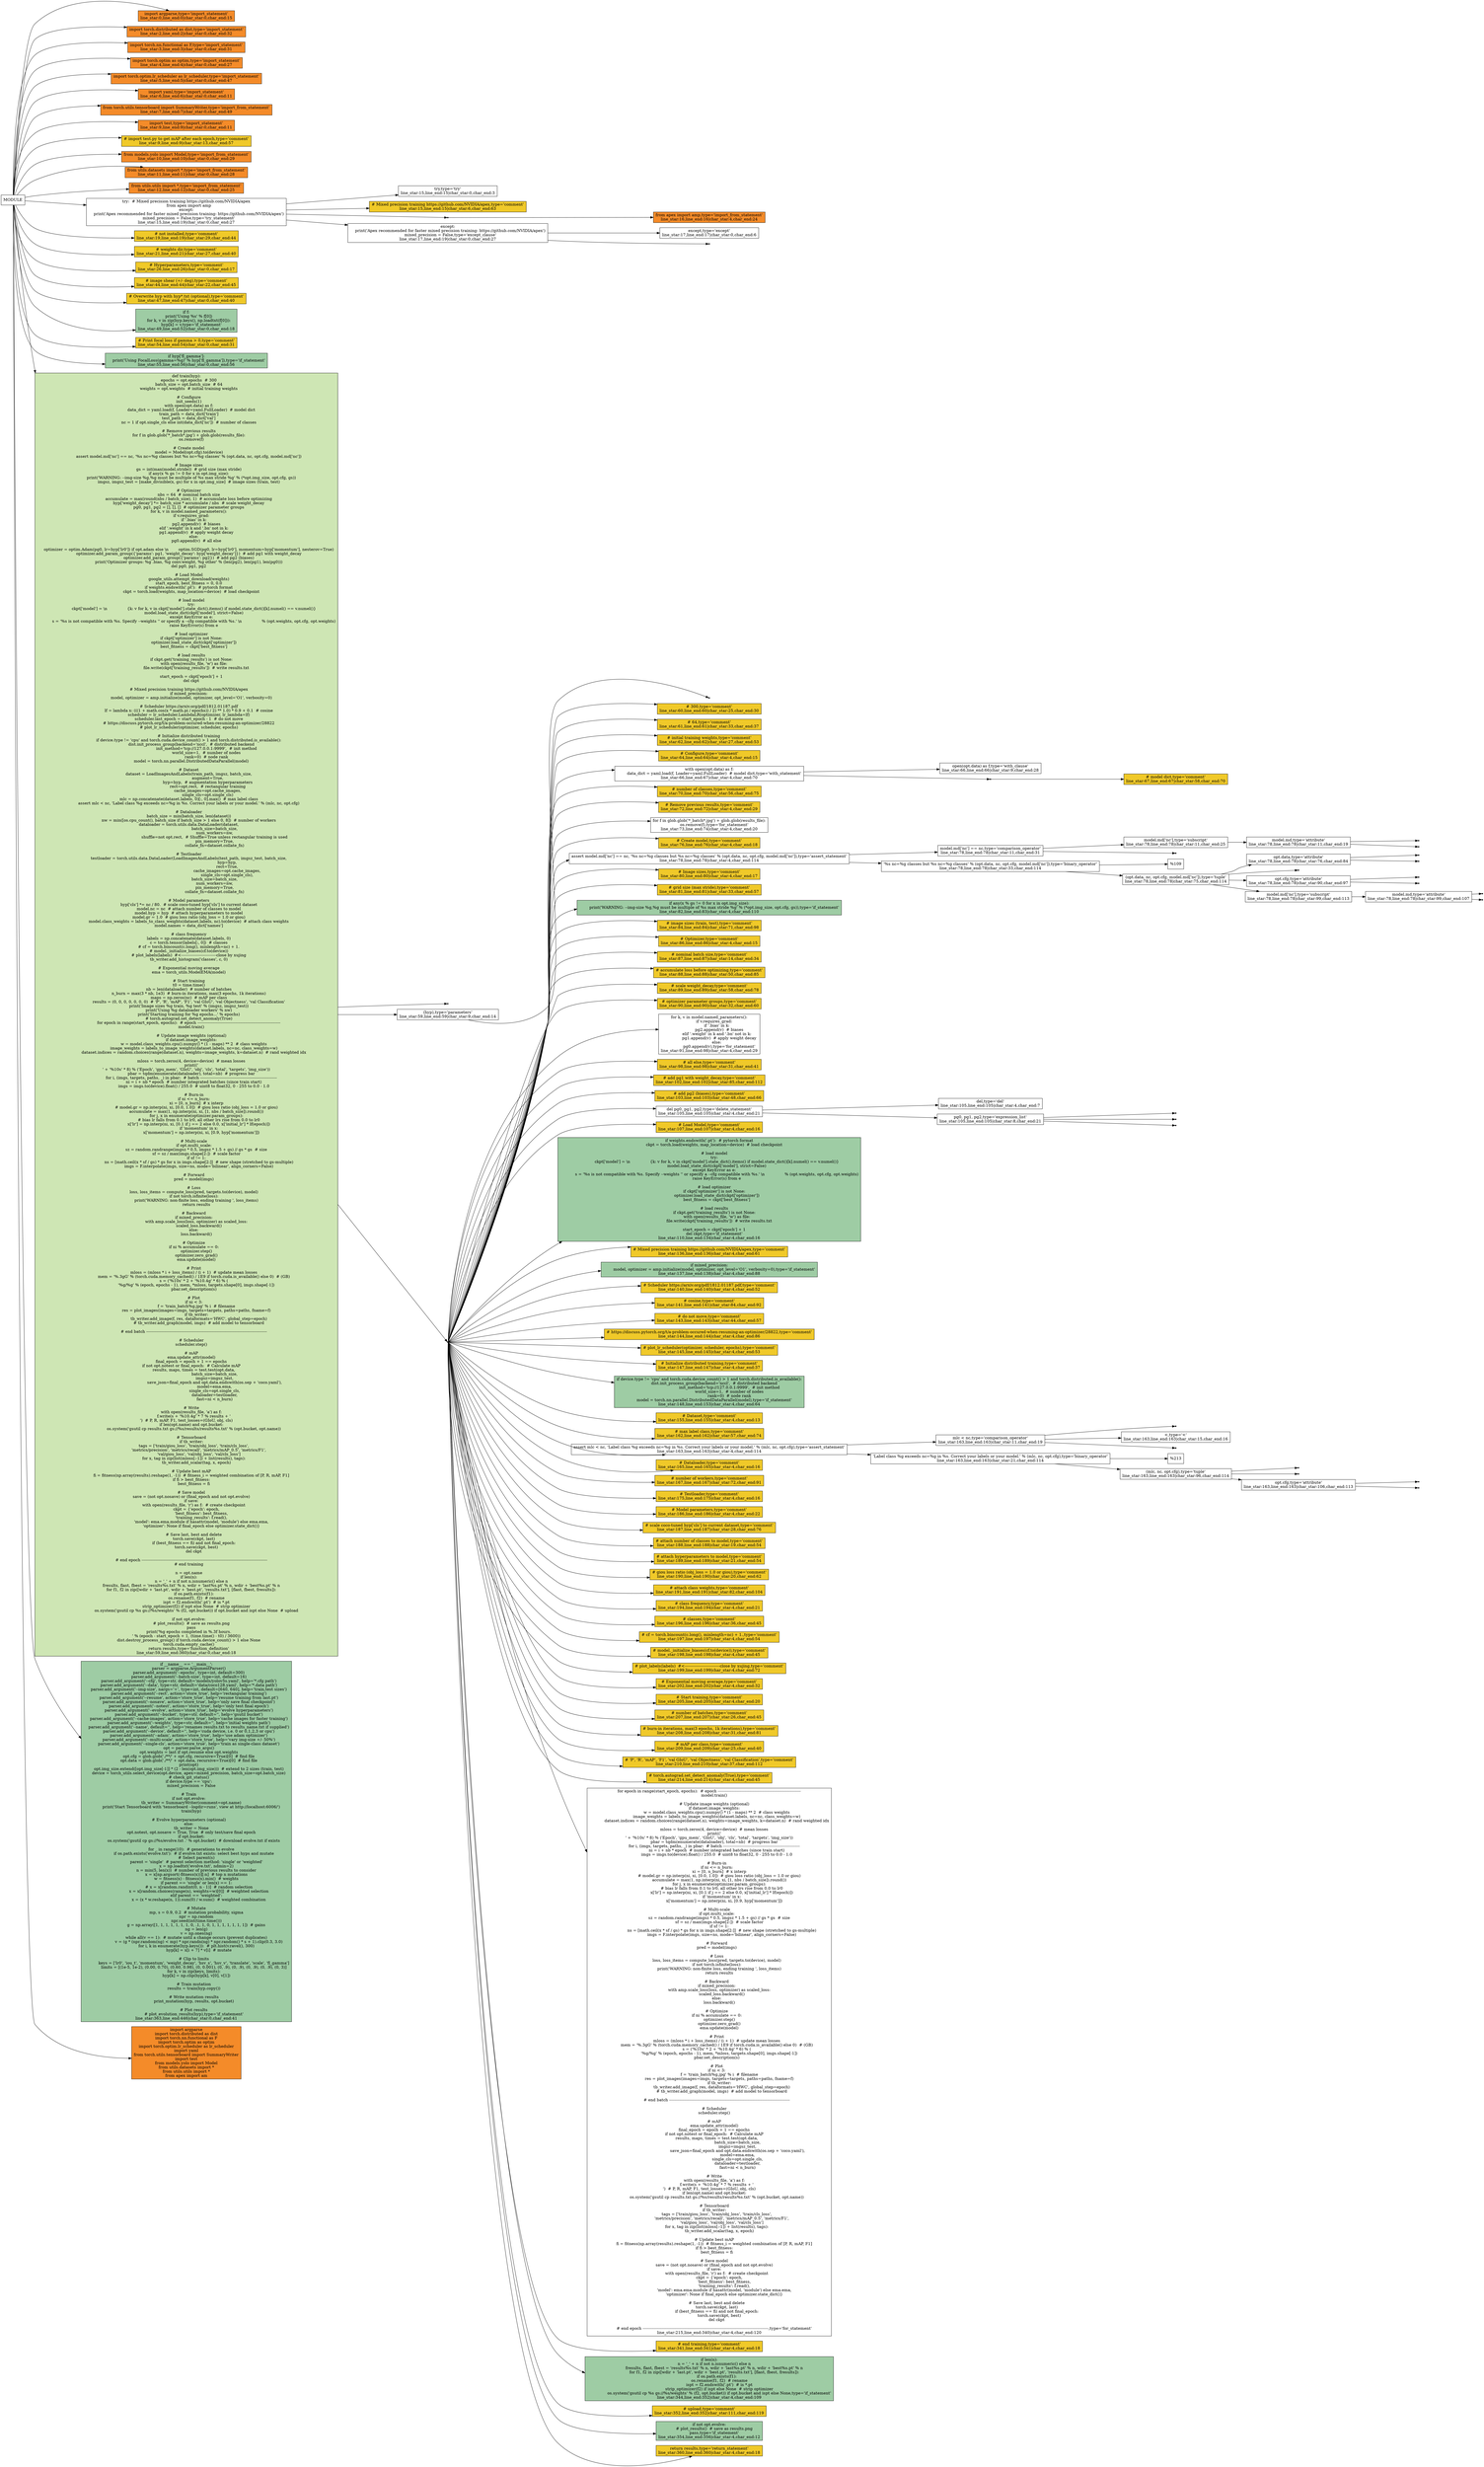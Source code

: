 digraph G{
rankdir="LR";
"MODULE"[shape="box",fillcolor="white",style=filled];
"import argparse,type='import_statement'\nline_star:0,line_end:0|char_star:0,char_end:15"[shape="box",fillcolor="#f48b29",style=filled];
"MODULE"->"import argparse,type='import_statement'\nline_star:0,line_end:0|char_star:0,char_end:15";
"import torch.distributed as dist,type='import_statement'\nline_star:2,line_end:2|char_star:0,char_end:32"[shape="box",fillcolor="#f48b29",style=filled];
"MODULE"->"import torch.distributed as dist,type='import_statement'\nline_star:2,line_end:2|char_star:0,char_end:32";
"import torch.nn.functional as F,type='import_statement'\nline_star:3,line_end:3|char_star:0,char_end:31"[shape="box",fillcolor="#f48b29",style=filled];
"MODULE"->"import torch.nn.functional as F,type='import_statement'\nline_star:3,line_end:3|char_star:0,char_end:31";
"import torch.optim as optim,type='import_statement'\nline_star:4,line_end:4|char_star:0,char_end:27"[shape="box",fillcolor="#f48b29",style=filled];
"MODULE"->"import torch.optim as optim,type='import_statement'\nline_star:4,line_end:4|char_star:0,char_end:27";
"import torch.optim.lr_scheduler as lr_scheduler,type='import_statement'\nline_star:5,line_end:5|char_star:0,char_end:47"[shape="box",fillcolor="#f48b29",style=filled];
"MODULE"->"import torch.optim.lr_scheduler as lr_scheduler,type='import_statement'\nline_star:5,line_end:5|char_star:0,char_end:47";
"import yaml,type='import_statement'\nline_star:6,line_end:6|char_star:0,char_end:11"[shape="box",fillcolor="#f48b29",style=filled];
"MODULE"->"import yaml,type='import_statement'\nline_star:6,line_end:6|char_star:0,char_end:11";
"from torch.utils.tensorboard import SummaryWriter,type='import_from_statement'\nline_star:7,line_end:7|char_star:0,char_end:49"[shape="box",fillcolor="#f48b29",style=filled];
"MODULE"->"from torch.utils.tensorboard import SummaryWriter,type='import_from_statement'\nline_star:7,line_end:7|char_star:0,char_end:49";
"import test,type='import_statement'\nline_star:9,line_end:9|char_star:0,char_end:11"[shape="box",fillcolor="#f48b29",style=filled];
"MODULE"->"import test,type='import_statement'\nline_star:9,line_end:9|char_star:0,char_end:11";
"# import test.py to get mAP after each epoch,type='comment'\nline_star:9,line_end:9|char_star:13,char_end:57"[shape="box",fillcolor="#f0c929",style=filled];
"MODULE"->"# import test.py to get mAP after each epoch,type='comment'\nline_star:9,line_end:9|char_star:13,char_end:57";
"from models.yolo import Model,type='import_from_statement'\nline_star:10,line_end:10|char_star:0,char_end:29"[shape="box",fillcolor="#f48b29",style=filled];
"MODULE"->"from models.yolo import Model,type='import_from_statement'\nline_star:10,line_end:10|char_star:0,char_end:29";
"from utils.datasets import *,type='import_from_statement'\nline_star:11,line_end:11|char_star:0,char_end:28"[shape="box",fillcolor="#f48b29",style=filled];
"MODULE"->"from utils.datasets import *,type='import_from_statement'\nline_star:11,line_end:11|char_star:0,char_end:28";
"from utils.utils import *,type='import_from_statement'\nline_star:12,line_end:12|char_star:0,char_end:25"[shape="box",fillcolor="#f48b29",style=filled];
"MODULE"->"from utils.utils import *,type='import_from_statement'\nline_star:12,line_end:12|char_star:0,char_end:25";
"try:  # Mixed precision training https://github.com/NVIDIA/apex\n    from apex import amp\nexcept:\n    print('Apex recommended for faster mixed precision training: https://github.com/NVIDIA/apex')\n    mixed_precision = False,type='try_statement'\nline_star:15,line_end:19|char_star:0,char_end:27"[shape="box",fillcolor="white",style=filled];
"MODULE"->"try:  # Mixed precision training https://github.com/NVIDIA/apex\n    from apex import amp\nexcept:\n    print('Apex recommended for faster mixed precision training: https://github.com/NVIDIA/apex')\n    mixed_precision = False,type='try_statement'\nline_star:15,line_end:19|char_star:0,char_end:27";
"try,type='try'\nline_star:15,line_end:15|char_star:0,char_end:3"[shape="box",fillcolor="white",style=filled];
"try:  # Mixed precision training https://github.com/NVIDIA/apex\n    from apex import amp\nexcept:\n    print('Apex recommended for faster mixed precision training: https://github.com/NVIDIA/apex')\n    mixed_precision = False,type='try_statement'\nline_star:15,line_end:19|char_star:0,char_end:27"->"try,type='try'\nline_star:15,line_end:15|char_star:0,char_end:3";
"# Mixed precision training https://github.com/NVIDIA/apex,type='comment'\nline_star:15,line_end:15|char_star:6,char_end:63"[shape="box",fillcolor="#f0c929",style=filled];
"try:  # Mixed precision training https://github.com/NVIDIA/apex\n    from apex import amp\nexcept:\n    print('Apex recommended for faster mixed precision training: https://github.com/NVIDIA/apex')\n    mixed_precision = False,type='try_statement'\nline_star:15,line_end:19|char_star:0,char_end:27"->"# Mixed precision training https://github.com/NVIDIA/apex,type='comment'\nline_star:15,line_end:15|char_star:6,char_end:63";
"type='INFORMATION BLOCK'\nline_star:16,line_end:16|char_star:4,char_end:24"[shape="point",fillcolor="#121013",style=filled];
"try:  # Mixed precision training https://github.com/NVIDIA/apex\n    from apex import amp\nexcept:\n    print('Apex recommended for faster mixed precision training: https://github.com/NVIDIA/apex')\n    mixed_precision = False,type='try_statement'\nline_star:15,line_end:19|char_star:0,char_end:27"->"type='INFORMATION BLOCK'\nline_star:16,line_end:16|char_star:4,char_end:24";
"from apex import amp,type='import_from_statement'\nline_star:16,line_end:16|char_star:4,char_end:24"[shape="box",fillcolor="#f48b29",style=filled];
"type='INFORMATION BLOCK'\nline_star:16,line_end:16|char_star:4,char_end:24"->"from apex import amp,type='import_from_statement'\nline_star:16,line_end:16|char_star:4,char_end:24";
"except:\n    print('Apex recommended for faster mixed precision training: https://github.com/NVIDIA/apex')\n    mixed_precision = False,type='except_clause'\nline_star:17,line_end:19|char_star:0,char_end:27"[shape="box",fillcolor="white",style=filled];
"try:  # Mixed precision training https://github.com/NVIDIA/apex\n    from apex import amp\nexcept:\n    print('Apex recommended for faster mixed precision training: https://github.com/NVIDIA/apex')\n    mixed_precision = False,type='try_statement'\nline_star:15,line_end:19|char_star:0,char_end:27"->"except:\n    print('Apex recommended for faster mixed precision training: https://github.com/NVIDIA/apex')\n    mixed_precision = False,type='except_clause'\nline_star:17,line_end:19|char_star:0,char_end:27";
"except,type='except'\nline_star:17,line_end:17|char_star:0,char_end:6"[shape="box",fillcolor="white",style=filled];
"except:\n    print('Apex recommended for faster mixed precision training: https://github.com/NVIDIA/apex')\n    mixed_precision = False,type='except_clause'\nline_star:17,line_end:19|char_star:0,char_end:27"->"except,type='except'\nline_star:17,line_end:17|char_star:0,char_end:6";
"type='INFORMATION BLOCK'\nline_star:18,line_end:19|char_star:4,char_end:27"[shape="point",fillcolor="#121013",style=filled];
"except:\n    print('Apex recommended for faster mixed precision training: https://github.com/NVIDIA/apex')\n    mixed_precision = False,type='except_clause'\nline_star:17,line_end:19|char_star:0,char_end:27"->"type='INFORMATION BLOCK'\nline_star:18,line_end:19|char_star:4,char_end:27";
"# not installed,type='comment'\nline_star:19,line_end:19|char_star:29,char_end:44"[shape="box",fillcolor="#f0c929",style=filled];
"MODULE"->"# not installed,type='comment'\nline_star:19,line_end:19|char_star:29,char_end:44";
"# weights dir,type='comment'\nline_star:21,line_end:21|char_star:27,char_end:40"[shape="box",fillcolor="#f0c929",style=filled];
"MODULE"->"# weights dir,type='comment'\nline_star:21,line_end:21|char_star:27,char_end:40";
"# Hyperparameters,type='comment'\nline_star:26,line_end:26|char_star:0,char_end:17"[shape="box",fillcolor="#f0c929",style=filled];
"MODULE"->"# Hyperparameters,type='comment'\nline_star:26,line_end:26|char_star:0,char_end:17";
"# image shear (+/- deg),type='comment'\nline_star:44,line_end:44|char_star:22,char_end:45"[shape="box",fillcolor="#f0c929",style=filled];
"MODULE"->"# image shear (+/- deg),type='comment'\nline_star:44,line_end:44|char_star:22,char_end:45";
"# Overwrite hyp with hyp*.txt (optional),type='comment'\nline_star:47,line_end:47|char_star:0,char_end:40"[shape="box",fillcolor="#f0c929",style=filled];
"MODULE"->"# Overwrite hyp with hyp*.txt (optional),type='comment'\nline_star:47,line_end:47|char_star:0,char_end:40";
"if f:\n    print('Using %s' % f[0])\n    for k, v in zip(hyp.keys(), np.loadtxt(f[0])):\n        hyp[k] = v,type='if_statement'\nline_star:49,line_end:52|char_star:0,char_end:18"[shape="box",fillcolor="#9ecca4",style=filled];
"MODULE"->"if f:\n    print('Using %s' % f[0])\n    for k, v in zip(hyp.keys(), np.loadtxt(f[0])):\n        hyp[k] = v,type='if_statement'\nline_star:49,line_end:52|char_star:0,char_end:18";
"# Print focal loss if gamma > 0,type='comment'\nline_star:54,line_end:54|char_star:0,char_end:31"[shape="box",fillcolor="#f0c929",style=filled];
"MODULE"->"# Print focal loss if gamma > 0,type='comment'\nline_star:54,line_end:54|char_star:0,char_end:31";
"if hyp['fl_gamma']:\n    print('Using FocalLoss(gamma=%g)' % hyp['fl_gamma']),type='if_statement'\nline_star:55,line_end:56|char_star:0,char_end:56"[shape="box",fillcolor="#9ecca4",style=filled];
"MODULE"->"if hyp['fl_gamma']:\n    print('Using FocalLoss(gamma=%g)' % hyp['fl_gamma']),type='if_statement'\nline_star:55,line_end:56|char_star:0,char_end:56";
"def train(hyp):\n    epochs = opt.epochs  # 300\n    batch_size = opt.batch_size  # 64\n    weights = opt.weights  # initial training weights\n\n    # Configure\n    init_seeds(1)\n    with open(opt.data) as f:\n        data_dict = yaml.load(f, Loader=yaml.FullLoader)  # model dict\n    train_path = data_dict['train']\n    test_path = data_dict['val']\n    nc = 1 if opt.single_cls else int(data_dict['nc'])  # number of classes\n\n    # Remove previous results\n    for f in glob.glob('*_batch*.jpg') + glob.glob(results_file):\n        os.remove(f)\n\n    # Create model\n    model = Model(opt.cfg).to(device)\n    assert model.md['nc'] == nc, '%s nc=%g classes but %s nc=%g classes' % (opt.data, nc, opt.cfg, model.md['nc'])\n\n    # Image sizes\n    gs = int(max(model.stride))  # grid size (max stride)\n    if any(x % gs != 0 for x in opt.img_size):\n        print('WARNING: --img-size %g,%g must be multiple of %s max stride %g' % (*opt.img_size, opt.cfg, gs))\n    imgsz, imgsz_test = [make_divisible(x, gs) for x in opt.img_size]  # image sizes (train, test)\n\n    # Optimizer\n    nbs = 64  # nominal batch size\n    accumulate = max(round(nbs / batch_size), 1)  # accumulate loss before optimizing\n    hyp['weight_decay'] *= batch_size * accumulate / nbs  # scale weight_decay\n    pg0, pg1, pg2 = [], [], []  # optimizer parameter groups\n    for k, v in model.named_parameters():\n        if v.requires_grad:\n            if '.bias' in k:\n                pg2.append(v)  # biases\n            elif '.weight' in k and '.bn' not in k:\n                pg1.append(v)  # apply weight decay\n            else:\n                pg0.append(v)  # all else\n\n    optimizer = optim.Adam(pg0, lr=hyp['lr0']) if opt.adam else \\n        optim.SGD(pg0, lr=hyp['lr0'], momentum=hyp['momentum'], nesterov=True)\n    optimizer.add_param_group({'params': pg1, 'weight_decay': hyp['weight_decay']})  # add pg1 with weight_decay\n    optimizer.add_param_group({'params': pg2})  # add pg2 (biases)\n    print('Optimizer groups: %g .bias, %g conv.weight, %g other' % (len(pg2), len(pg1), len(pg0)))\n    del pg0, pg1, pg2\n\n    # Load Model\n    google_utils.attempt_download(weights)\n    start_epoch, best_fitness = 0, 0.0\n    if weights.endswith('.pt'):  # pytorch format\n        ckpt = torch.load(weights, map_location=device)  # load checkpoint\n\n        # load model\n        try:\n            ckpt['model'] = \\n                {k: v for k, v in ckpt['model'].state_dict().items() if model.state_dict()[k].numel() == v.numel()}\n            model.load_state_dict(ckpt['model'], strict=False)\n        except KeyError as e:\n            s = '%s is not compatible with %s. Specify --weights '' or specify a --cfg compatible with %s.' \\n                % (opt.weights, opt.cfg, opt.weights)\n            raise KeyError(s) from e\n\n        # load optimizer\n        if ckpt['optimizer'] is not None:\n            optimizer.load_state_dict(ckpt['optimizer'])\n            best_fitness = ckpt['best_fitness']\n\n        # load results\n        if ckpt.get('training_results') is not None:\n            with open(results_file, 'w') as file:\n                file.write(ckpt['training_results'])  # write results.txt\n\n        start_epoch = ckpt['epoch'] + 1\n        del ckpt\n\n    # Mixed precision training https://github.com/NVIDIA/apex\n    if mixed_precision:\n        model, optimizer = amp.initialize(model, optimizer, opt_level='O1', verbosity=0)\n\n    # Scheduler https://arxiv.org/pdf/1812.01187.pdf\n    lf = lambda x: (((1 + math.cos(x * math.pi / epochs)) / 2) ** 1.0) * 0.9 + 0.1  # cosine\n    scheduler = lr_scheduler.LambdaLR(optimizer, lr_lambda=lf)\n    scheduler.last_epoch = start_epoch - 1  # do not move\n    # https://discuss.pytorch.org/t/a-problem-occured-when-resuming-an-optimizer/28822\n    # plot_lr_scheduler(optimizer, scheduler, epochs)\n\n    # Initialize distributed training\n    if device.type != 'cpu' and torch.cuda.device_count() > 1 and torch.distributed.is_available():\n        dist.init_process_group(backend='nccl',  # distributed backend\n                                init_method='tcp://127.0.0.1:9999',  # init method\n                                world_size=1,  # number of nodes\n                                rank=0)  # node rank\n        model = torch.nn.parallel.DistributedDataParallel(model)\n\n    # Dataset\n    dataset = LoadImagesAndLabels(train_path, imgsz, batch_size,\n                                  augment=True,\n                                  hyp=hyp,  # augmentation hyperparameters\n                                  rect=opt.rect,  # rectangular training\n                                  cache_images=opt.cache_images,\n                                  single_cls=opt.single_cls)\n    mlc = np.concatenate(dataset.labels, 0)[:, 0].max()  # max label class\n    assert mlc < nc, 'Label class %g exceeds nc=%g in %s. Correct your labels or your model.' % (mlc, nc, opt.cfg)\n\n    # Dataloader\n    batch_size = min(batch_size, len(dataset))\n    nw = min([os.cpu_count(), batch_size if batch_size > 1 else 0, 8])  # number of workers\n    dataloader = torch.utils.data.DataLoader(dataset,\n                                             batch_size=batch_size,\n                                             num_workers=nw,\n                                             shuffle=not opt.rect,  # Shuffle=True unless rectangular training is used\n                                             pin_memory=True,\n                                             collate_fn=dataset.collate_fn)\n\n    # Testloader\n    testloader = torch.utils.data.DataLoader(LoadImagesAndLabels(test_path, imgsz_test, batch_size,\n                                                                 hyp=hyp,\n                                                                 rect=True,\n                                                                 cache_images=opt.cache_images,\n                                                                 single_cls=opt.single_cls),\n                                             batch_size=batch_size,\n                                             num_workers=nw,\n                                             pin_memory=True,\n                                             collate_fn=dataset.collate_fn)\n\n    # Model parameters\n    hyp['cls'] *= nc / 80.  # scale coco-tuned hyp['cls'] to current dataset\n    model.nc = nc  # attach number of classes to model\n    model.hyp = hyp  # attach hyperparameters to model\n    model.gr = 1.0  # giou loss ratio (obj_loss = 1.0 or giou)\n    model.class_weights = labels_to_class_weights(dataset.labels, nc).to(device)  # attach class weights\n    model.names = data_dict['names']\n\n    # class frequency\n    labels = np.concatenate(dataset.labels, 0)\n    c = torch.tensor(labels[:, 0])  # classes\n    # cf = torch.bincount(c.long(), minlength=nc) + 1.\n    # model._initialize_biases(cf.to(device))\n    # plot_labels(labels)  #<----------------------------close by xujing\n    tb_writer.add_histogram('classes', c, 0)\n\n    # Exponential moving average\n    ema = torch_utils.ModelEMA(model)\n\n    # Start training\n    t0 = time.time()\n    nb = len(dataloader)  # number of batches\n    n_burn = max(3 * nb, 1e3)  # burn-in iterations, max(3 epochs, 1k iterations)\n    maps = np.zeros(nc)  # mAP per class\n    results = (0, 0, 0, 0, 0, 0, 0)  # 'P', 'R', 'mAP', 'F1', 'val GIoU', 'val Objectness', 'val Classification'\n    print('Image sizes %g train, %g test' % (imgsz, imgsz_test))\n    print('Using %g dataloader workers' % nw)\n    print('Starting training for %g epochs...' % epochs)\n    # torch.autograd.set_detect_anomaly(True)\n    for epoch in range(start_epoch, epochs):  # epoch ------------------------------------------------------------------\n        model.train()\n\n        # Update image weights (optional)\n        if dataset.image_weights:\n            w = model.class_weights.cpu().numpy() * (1 - maps) ** 2  # class weights\n            image_weights = labels_to_image_weights(dataset.labels, nc=nc, class_weights=w)\n            dataset.indices = random.choices(range(dataset.n), weights=image_weights, k=dataset.n)  # rand weighted idx\n\n        mloss = torch.zeros(4, device=device)  # mean losses\n        print(('\n' + '%10s' * 8) % ('Epoch', 'gpu_mem', 'GIoU', 'obj', 'cls', 'total', 'targets', 'img_size'))\n        pbar = tqdm(enumerate(dataloader), total=nb)  # progress bar\n        for i, (imgs, targets, paths, _) in pbar:  # batch -------------------------------------------------------------\n            ni = i + nb * epoch  # number integrated batches (since train start)\n            imgs = imgs.to(device).float() / 255.0  # uint8 to float32, 0 - 255 to 0.0 - 1.0\n\n            # Burn-in\n            if ni <= n_burn:\n                xi = [0, n_burn]  # x interp\n                # model.gr = np.interp(ni, xi, [0.0, 1.0])  # giou loss ratio (obj_loss = 1.0 or giou)\n                accumulate = max(1, np.interp(ni, xi, [1, nbs / batch_size]).round())\n                for j, x in enumerate(optimizer.param_groups):\n                    # bias lr falls from 0.1 to lr0, all other lrs rise from 0.0 to lr0\n                    x['lr'] = np.interp(ni, xi, [0.1 if j == 2 else 0.0, x['initial_lr'] * lf(epoch)])\n                    if 'momentum' in x:\n                        x['momentum'] = np.interp(ni, xi, [0.9, hyp['momentum']])\n\n            # Multi-scale\n            if opt.multi_scale:\n                sz = random.randrange(imgsz * 0.5, imgsz * 1.5 + gs) // gs * gs  # size\n                sf = sz / max(imgs.shape[2:])  # scale factor\n                if sf != 1:\n                    ns = [math.ceil(x * sf / gs) * gs for x in imgs.shape[2:]]  # new shape (stretched to gs-multiple)\n                    imgs = F.interpolate(imgs, size=ns, mode='bilinear', align_corners=False)\n\n            # Forward\n            pred = model(imgs)\n\n            # Loss\n            loss, loss_items = compute_loss(pred, targets.to(device), model)\n            if not torch.isfinite(loss):\n                print('WARNING: non-finite loss, ending training ', loss_items)\n                return results\n\n            # Backward\n            if mixed_precision:\n                with amp.scale_loss(loss, optimizer) as scaled_loss:\n                    scaled_loss.backward()\n            else:\n                loss.backward()\n\n            # Optimize\n            if ni % accumulate == 0:\n                optimizer.step()\n                optimizer.zero_grad()\n                ema.update(model)\n\n            # Print\n            mloss = (mloss * i + loss_items) / (i + 1)  # update mean losses\n            mem = '%.3gG' % (torch.cuda.memory_cached() / 1E9 if torch.cuda.is_available() else 0)  # (GB)\n            s = ('%10s' * 2 + '%10.4g' * 6) % (\n                '%g/%g' % (epoch, epochs - 1), mem, *mloss, targets.shape[0], imgs.shape[-1])\n            pbar.set_description(s)\n\n            # Plot\n            if ni < 3:\n                f = 'train_batch%g.jpg' % i  # filename\n                res = plot_images(images=imgs, targets=targets, paths=paths, fname=f)\n                if tb_writer:\n                    tb_writer.add_image(f, res, dataformats='HWC', global_step=epoch)\n                    # tb_writer.add_graph(model, imgs)  # add model to tensorboard\n\n            # end batch ------------------------------------------------------------------------------------------------\n\n        # Scheduler\n        scheduler.step()\n\n        # mAP\n        ema.update_attr(model)\n        final_epoch = epoch + 1 == epochs\n        if not opt.notest or final_epoch:  # Calculate mAP\n            results, maps, times = test.test(opt.data,\n                                             batch_size=batch_size,\n                                             imgsz=imgsz_test,\n                                             save_json=final_epoch and opt.data.endswith(os.sep + 'coco.yaml'),\n                                             model=ema.ema,\n                                             single_cls=opt.single_cls,\n                                             dataloader=testloader,\n                                             fast=ni < n_burn)\n\n        # Write\n        with open(results_file, 'a') as f:\n            f.write(s + '%10.4g' * 7 % results + '\n')  # P, R, mAP, F1, test_losses=(GIoU, obj, cls)\n        if len(opt.name) and opt.bucket:\n            os.system('gsutil cp results.txt gs://%s/results/results%s.txt' % (opt.bucket, opt.name))\n\n        # Tensorboard\n        if tb_writer:\n            tags = ['train/giou_loss', 'train/obj_loss', 'train/cls_loss',\n                    'metrics/precision', 'metrics/recall', 'metrics/mAP_0.5', 'metrics/F1',\n                    'val/giou_loss', 'val/obj_loss', 'val/cls_loss']\n            for x, tag in zip(list(mloss[:-1]) + list(results), tags):\n                tb_writer.add_scalar(tag, x, epoch)\n\n        # Update best mAP\n        fi = fitness(np.array(results).reshape(1, -1))  # fitness_i = weighted combination of [P, R, mAP, F1]\n        if fi > best_fitness:\n            best_fitness = fi\n\n        # Save model\n        save = (not opt.nosave) or (final_epoch and not opt.evolve)\n        if save:\n            with open(results_file, 'r') as f:  # create checkpoint\n                ckpt = {'epoch': epoch,\n                        'best_fitness': best_fitness,\n                        'training_results': f.read(),\n                        'model': ema.ema.module if hasattr(model, 'module') else ema.ema,\n                        'optimizer': None if final_epoch else optimizer.state_dict()}\n\n            # Save last, best and delete\n            torch.save(ckpt, last)\n            if (best_fitness == fi) and not final_epoch:\n                torch.save(ckpt, best)\n            del ckpt\n\n        # end epoch ----------------------------------------------------------------------------------------------------\n    # end training\n\n    n = opt.name\n    if len(n):\n        n = '_' + n if not n.isnumeric() else n\n        fresults, flast, fbest = 'results%s.txt' % n, wdir + 'last%s.pt' % n, wdir + 'best%s.pt' % n\n        for f1, f2 in zip([wdir + 'last.pt', wdir + 'best.pt', 'results.txt'], [flast, fbest, fresults]):\n            if os.path.exists(f1):\n                os.rename(f1, f2)  # rename\n                ispt = f2.endswith('.pt')  # is *.pt\n                strip_optimizer(f2) if ispt else None  # strip optimizer\n                os.system('gsutil cp %s gs://%s/weights' % (f2, opt.bucket)) if opt.bucket and ispt else None  # upload\n\n    if not opt.evolve:\n        # plot_results()  # save as results.png\n        pass\n    print('%g epochs completed in %.3f hours.\n' % (epoch - start_epoch + 1, (time.time() - t0) / 3600))\n    dist.destroy_process_group() if torch.cuda.device_count() > 1 else None\n    torch.cuda.empty_cache()\n    return results,type='function_definition'\nline_star:59,line_end:360|char_star:0,char_end:18"[shape="box",fillcolor="#cee6b4",style=filled];
"MODULE"->"def train(hyp):\n    epochs = opt.epochs  # 300\n    batch_size = opt.batch_size  # 64\n    weights = opt.weights  # initial training weights\n\n    # Configure\n    init_seeds(1)\n    with open(opt.data) as f:\n        data_dict = yaml.load(f, Loader=yaml.FullLoader)  # model dict\n    train_path = data_dict['train']\n    test_path = data_dict['val']\n    nc = 1 if opt.single_cls else int(data_dict['nc'])  # number of classes\n\n    # Remove previous results\n    for f in glob.glob('*_batch*.jpg') + glob.glob(results_file):\n        os.remove(f)\n\n    # Create model\n    model = Model(opt.cfg).to(device)\n    assert model.md['nc'] == nc, '%s nc=%g classes but %s nc=%g classes' % (opt.data, nc, opt.cfg, model.md['nc'])\n\n    # Image sizes\n    gs = int(max(model.stride))  # grid size (max stride)\n    if any(x % gs != 0 for x in opt.img_size):\n        print('WARNING: --img-size %g,%g must be multiple of %s max stride %g' % (*opt.img_size, opt.cfg, gs))\n    imgsz, imgsz_test = [make_divisible(x, gs) for x in opt.img_size]  # image sizes (train, test)\n\n    # Optimizer\n    nbs = 64  # nominal batch size\n    accumulate = max(round(nbs / batch_size), 1)  # accumulate loss before optimizing\n    hyp['weight_decay'] *= batch_size * accumulate / nbs  # scale weight_decay\n    pg0, pg1, pg2 = [], [], []  # optimizer parameter groups\n    for k, v in model.named_parameters():\n        if v.requires_grad:\n            if '.bias' in k:\n                pg2.append(v)  # biases\n            elif '.weight' in k and '.bn' not in k:\n                pg1.append(v)  # apply weight decay\n            else:\n                pg0.append(v)  # all else\n\n    optimizer = optim.Adam(pg0, lr=hyp['lr0']) if opt.adam else \\n        optim.SGD(pg0, lr=hyp['lr0'], momentum=hyp['momentum'], nesterov=True)\n    optimizer.add_param_group({'params': pg1, 'weight_decay': hyp['weight_decay']})  # add pg1 with weight_decay\n    optimizer.add_param_group({'params': pg2})  # add pg2 (biases)\n    print('Optimizer groups: %g .bias, %g conv.weight, %g other' % (len(pg2), len(pg1), len(pg0)))\n    del pg0, pg1, pg2\n\n    # Load Model\n    google_utils.attempt_download(weights)\n    start_epoch, best_fitness = 0, 0.0\n    if weights.endswith('.pt'):  # pytorch format\n        ckpt = torch.load(weights, map_location=device)  # load checkpoint\n\n        # load model\n        try:\n            ckpt['model'] = \\n                {k: v for k, v in ckpt['model'].state_dict().items() if model.state_dict()[k].numel() == v.numel()}\n            model.load_state_dict(ckpt['model'], strict=False)\n        except KeyError as e:\n            s = '%s is not compatible with %s. Specify --weights '' or specify a --cfg compatible with %s.' \\n                % (opt.weights, opt.cfg, opt.weights)\n            raise KeyError(s) from e\n\n        # load optimizer\n        if ckpt['optimizer'] is not None:\n            optimizer.load_state_dict(ckpt['optimizer'])\n            best_fitness = ckpt['best_fitness']\n\n        # load results\n        if ckpt.get('training_results') is not None:\n            with open(results_file, 'w') as file:\n                file.write(ckpt['training_results'])  # write results.txt\n\n        start_epoch = ckpt['epoch'] + 1\n        del ckpt\n\n    # Mixed precision training https://github.com/NVIDIA/apex\n    if mixed_precision:\n        model, optimizer = amp.initialize(model, optimizer, opt_level='O1', verbosity=0)\n\n    # Scheduler https://arxiv.org/pdf/1812.01187.pdf\n    lf = lambda x: (((1 + math.cos(x * math.pi / epochs)) / 2) ** 1.0) * 0.9 + 0.1  # cosine\n    scheduler = lr_scheduler.LambdaLR(optimizer, lr_lambda=lf)\n    scheduler.last_epoch = start_epoch - 1  # do not move\n    # https://discuss.pytorch.org/t/a-problem-occured-when-resuming-an-optimizer/28822\n    # plot_lr_scheduler(optimizer, scheduler, epochs)\n\n    # Initialize distributed training\n    if device.type != 'cpu' and torch.cuda.device_count() > 1 and torch.distributed.is_available():\n        dist.init_process_group(backend='nccl',  # distributed backend\n                                init_method='tcp://127.0.0.1:9999',  # init method\n                                world_size=1,  # number of nodes\n                                rank=0)  # node rank\n        model = torch.nn.parallel.DistributedDataParallel(model)\n\n    # Dataset\n    dataset = LoadImagesAndLabels(train_path, imgsz, batch_size,\n                                  augment=True,\n                                  hyp=hyp,  # augmentation hyperparameters\n                                  rect=opt.rect,  # rectangular training\n                                  cache_images=opt.cache_images,\n                                  single_cls=opt.single_cls)\n    mlc = np.concatenate(dataset.labels, 0)[:, 0].max()  # max label class\n    assert mlc < nc, 'Label class %g exceeds nc=%g in %s. Correct your labels or your model.' % (mlc, nc, opt.cfg)\n\n    # Dataloader\n    batch_size = min(batch_size, len(dataset))\n    nw = min([os.cpu_count(), batch_size if batch_size > 1 else 0, 8])  # number of workers\n    dataloader = torch.utils.data.DataLoader(dataset,\n                                             batch_size=batch_size,\n                                             num_workers=nw,\n                                             shuffle=not opt.rect,  # Shuffle=True unless rectangular training is used\n                                             pin_memory=True,\n                                             collate_fn=dataset.collate_fn)\n\n    # Testloader\n    testloader = torch.utils.data.DataLoader(LoadImagesAndLabels(test_path, imgsz_test, batch_size,\n                                                                 hyp=hyp,\n                                                                 rect=True,\n                                                                 cache_images=opt.cache_images,\n                                                                 single_cls=opt.single_cls),\n                                             batch_size=batch_size,\n                                             num_workers=nw,\n                                             pin_memory=True,\n                                             collate_fn=dataset.collate_fn)\n\n    # Model parameters\n    hyp['cls'] *= nc / 80.  # scale coco-tuned hyp['cls'] to current dataset\n    model.nc = nc  # attach number of classes to model\n    model.hyp = hyp  # attach hyperparameters to model\n    model.gr = 1.0  # giou loss ratio (obj_loss = 1.0 or giou)\n    model.class_weights = labels_to_class_weights(dataset.labels, nc).to(device)  # attach class weights\n    model.names = data_dict['names']\n\n    # class frequency\n    labels = np.concatenate(dataset.labels, 0)\n    c = torch.tensor(labels[:, 0])  # classes\n    # cf = torch.bincount(c.long(), minlength=nc) + 1.\n    # model._initialize_biases(cf.to(device))\n    # plot_labels(labels)  #<----------------------------close by xujing\n    tb_writer.add_histogram('classes', c, 0)\n\n    # Exponential moving average\n    ema = torch_utils.ModelEMA(model)\n\n    # Start training\n    t0 = time.time()\n    nb = len(dataloader)  # number of batches\n    n_burn = max(3 * nb, 1e3)  # burn-in iterations, max(3 epochs, 1k iterations)\n    maps = np.zeros(nc)  # mAP per class\n    results = (0, 0, 0, 0, 0, 0, 0)  # 'P', 'R', 'mAP', 'F1', 'val GIoU', 'val Objectness', 'val Classification'\n    print('Image sizes %g train, %g test' % (imgsz, imgsz_test))\n    print('Using %g dataloader workers' % nw)\n    print('Starting training for %g epochs...' % epochs)\n    # torch.autograd.set_detect_anomaly(True)\n    for epoch in range(start_epoch, epochs):  # epoch ------------------------------------------------------------------\n        model.train()\n\n        # Update image weights (optional)\n        if dataset.image_weights:\n            w = model.class_weights.cpu().numpy() * (1 - maps) ** 2  # class weights\n            image_weights = labels_to_image_weights(dataset.labels, nc=nc, class_weights=w)\n            dataset.indices = random.choices(range(dataset.n), weights=image_weights, k=dataset.n)  # rand weighted idx\n\n        mloss = torch.zeros(4, device=device)  # mean losses\n        print(('\n' + '%10s' * 8) % ('Epoch', 'gpu_mem', 'GIoU', 'obj', 'cls', 'total', 'targets', 'img_size'))\n        pbar = tqdm(enumerate(dataloader), total=nb)  # progress bar\n        for i, (imgs, targets, paths, _) in pbar:  # batch -------------------------------------------------------------\n            ni = i + nb * epoch  # number integrated batches (since train start)\n            imgs = imgs.to(device).float() / 255.0  # uint8 to float32, 0 - 255 to 0.0 - 1.0\n\n            # Burn-in\n            if ni <= n_burn:\n                xi = [0, n_burn]  # x interp\n                # model.gr = np.interp(ni, xi, [0.0, 1.0])  # giou loss ratio (obj_loss = 1.0 or giou)\n                accumulate = max(1, np.interp(ni, xi, [1, nbs / batch_size]).round())\n                for j, x in enumerate(optimizer.param_groups):\n                    # bias lr falls from 0.1 to lr0, all other lrs rise from 0.0 to lr0\n                    x['lr'] = np.interp(ni, xi, [0.1 if j == 2 else 0.0, x['initial_lr'] * lf(epoch)])\n                    if 'momentum' in x:\n                        x['momentum'] = np.interp(ni, xi, [0.9, hyp['momentum']])\n\n            # Multi-scale\n            if opt.multi_scale:\n                sz = random.randrange(imgsz * 0.5, imgsz * 1.5 + gs) // gs * gs  # size\n                sf = sz / max(imgs.shape[2:])  # scale factor\n                if sf != 1:\n                    ns = [math.ceil(x * sf / gs) * gs for x in imgs.shape[2:]]  # new shape (stretched to gs-multiple)\n                    imgs = F.interpolate(imgs, size=ns, mode='bilinear', align_corners=False)\n\n            # Forward\n            pred = model(imgs)\n\n            # Loss\n            loss, loss_items = compute_loss(pred, targets.to(device), model)\n            if not torch.isfinite(loss):\n                print('WARNING: non-finite loss, ending training ', loss_items)\n                return results\n\n            # Backward\n            if mixed_precision:\n                with amp.scale_loss(loss, optimizer) as scaled_loss:\n                    scaled_loss.backward()\n            else:\n                loss.backward()\n\n            # Optimize\n            if ni % accumulate == 0:\n                optimizer.step()\n                optimizer.zero_grad()\n                ema.update(model)\n\n            # Print\n            mloss = (mloss * i + loss_items) / (i + 1)  # update mean losses\n            mem = '%.3gG' % (torch.cuda.memory_cached() / 1E9 if torch.cuda.is_available() else 0)  # (GB)\n            s = ('%10s' * 2 + '%10.4g' * 6) % (\n                '%g/%g' % (epoch, epochs - 1), mem, *mloss, targets.shape[0], imgs.shape[-1])\n            pbar.set_description(s)\n\n            # Plot\n            if ni < 3:\n                f = 'train_batch%g.jpg' % i  # filename\n                res = plot_images(images=imgs, targets=targets, paths=paths, fname=f)\n                if tb_writer:\n                    tb_writer.add_image(f, res, dataformats='HWC', global_step=epoch)\n                    # tb_writer.add_graph(model, imgs)  # add model to tensorboard\n\n            # end batch ------------------------------------------------------------------------------------------------\n\n        # Scheduler\n        scheduler.step()\n\n        # mAP\n        ema.update_attr(model)\n        final_epoch = epoch + 1 == epochs\n        if not opt.notest or final_epoch:  # Calculate mAP\n            results, maps, times = test.test(opt.data,\n                                             batch_size=batch_size,\n                                             imgsz=imgsz_test,\n                                             save_json=final_epoch and opt.data.endswith(os.sep + 'coco.yaml'),\n                                             model=ema.ema,\n                                             single_cls=opt.single_cls,\n                                             dataloader=testloader,\n                                             fast=ni < n_burn)\n\n        # Write\n        with open(results_file, 'a') as f:\n            f.write(s + '%10.4g' * 7 % results + '\n')  # P, R, mAP, F1, test_losses=(GIoU, obj, cls)\n        if len(opt.name) and opt.bucket:\n            os.system('gsutil cp results.txt gs://%s/results/results%s.txt' % (opt.bucket, opt.name))\n\n        # Tensorboard\n        if tb_writer:\n            tags = ['train/giou_loss', 'train/obj_loss', 'train/cls_loss',\n                    'metrics/precision', 'metrics/recall', 'metrics/mAP_0.5', 'metrics/F1',\n                    'val/giou_loss', 'val/obj_loss', 'val/cls_loss']\n            for x, tag in zip(list(mloss[:-1]) + list(results), tags):\n                tb_writer.add_scalar(tag, x, epoch)\n\n        # Update best mAP\n        fi = fitness(np.array(results).reshape(1, -1))  # fitness_i = weighted combination of [P, R, mAP, F1]\n        if fi > best_fitness:\n            best_fitness = fi\n\n        # Save model\n        save = (not opt.nosave) or (final_epoch and not opt.evolve)\n        if save:\n            with open(results_file, 'r') as f:  # create checkpoint\n                ckpt = {'epoch': epoch,\n                        'best_fitness': best_fitness,\n                        'training_results': f.read(),\n                        'model': ema.ema.module if hasattr(model, 'module') else ema.ema,\n                        'optimizer': None if final_epoch else optimizer.state_dict()}\n\n            # Save last, best and delete\n            torch.save(ckpt, last)\n            if (best_fitness == fi) and not final_epoch:\n                torch.save(ckpt, best)\n            del ckpt\n\n        # end epoch ----------------------------------------------------------------------------------------------------\n    # end training\n\n    n = opt.name\n    if len(n):\n        n = '_' + n if not n.isnumeric() else n\n        fresults, flast, fbest = 'results%s.txt' % n, wdir + 'last%s.pt' % n, wdir + 'best%s.pt' % n\n        for f1, f2 in zip([wdir + 'last.pt', wdir + 'best.pt', 'results.txt'], [flast, fbest, fresults]):\n            if os.path.exists(f1):\n                os.rename(f1, f2)  # rename\n                ispt = f2.endswith('.pt')  # is *.pt\n                strip_optimizer(f2) if ispt else None  # strip optimizer\n                os.system('gsutil cp %s gs://%s/weights' % (f2, opt.bucket)) if opt.bucket and ispt else None  # upload\n\n    if not opt.evolve:\n        # plot_results()  # save as results.png\n        pass\n    print('%g epochs completed in %.3f hours.\n' % (epoch - start_epoch + 1, (time.time() - t0) / 3600))\n    dist.destroy_process_group() if torch.cuda.device_count() > 1 else None\n    torch.cuda.empty_cache()\n    return results,type='function_definition'\nline_star:59,line_end:360|char_star:0,char_end:18";
"train,type='identifier'\nline_star:59,line_end:59|char_star:4,char_end:9"[shape="point",fillcolor="#121013",style=filled];
"def train(hyp):\n    epochs = opt.epochs  # 300\n    batch_size = opt.batch_size  # 64\n    weights = opt.weights  # initial training weights\n\n    # Configure\n    init_seeds(1)\n    with open(opt.data) as f:\n        data_dict = yaml.load(f, Loader=yaml.FullLoader)  # model dict\n    train_path = data_dict['train']\n    test_path = data_dict['val']\n    nc = 1 if opt.single_cls else int(data_dict['nc'])  # number of classes\n\n    # Remove previous results\n    for f in glob.glob('*_batch*.jpg') + glob.glob(results_file):\n        os.remove(f)\n\n    # Create model\n    model = Model(opt.cfg).to(device)\n    assert model.md['nc'] == nc, '%s nc=%g classes but %s nc=%g classes' % (opt.data, nc, opt.cfg, model.md['nc'])\n\n    # Image sizes\n    gs = int(max(model.stride))  # grid size (max stride)\n    if any(x % gs != 0 for x in opt.img_size):\n        print('WARNING: --img-size %g,%g must be multiple of %s max stride %g' % (*opt.img_size, opt.cfg, gs))\n    imgsz, imgsz_test = [make_divisible(x, gs) for x in opt.img_size]  # image sizes (train, test)\n\n    # Optimizer\n    nbs = 64  # nominal batch size\n    accumulate = max(round(nbs / batch_size), 1)  # accumulate loss before optimizing\n    hyp['weight_decay'] *= batch_size * accumulate / nbs  # scale weight_decay\n    pg0, pg1, pg2 = [], [], []  # optimizer parameter groups\n    for k, v in model.named_parameters():\n        if v.requires_grad:\n            if '.bias' in k:\n                pg2.append(v)  # biases\n            elif '.weight' in k and '.bn' not in k:\n                pg1.append(v)  # apply weight decay\n            else:\n                pg0.append(v)  # all else\n\n    optimizer = optim.Adam(pg0, lr=hyp['lr0']) if opt.adam else \\n        optim.SGD(pg0, lr=hyp['lr0'], momentum=hyp['momentum'], nesterov=True)\n    optimizer.add_param_group({'params': pg1, 'weight_decay': hyp['weight_decay']})  # add pg1 with weight_decay\n    optimizer.add_param_group({'params': pg2})  # add pg2 (biases)\n    print('Optimizer groups: %g .bias, %g conv.weight, %g other' % (len(pg2), len(pg1), len(pg0)))\n    del pg0, pg1, pg2\n\n    # Load Model\n    google_utils.attempt_download(weights)\n    start_epoch, best_fitness = 0, 0.0\n    if weights.endswith('.pt'):  # pytorch format\n        ckpt = torch.load(weights, map_location=device)  # load checkpoint\n\n        # load model\n        try:\n            ckpt['model'] = \\n                {k: v for k, v in ckpt['model'].state_dict().items() if model.state_dict()[k].numel() == v.numel()}\n            model.load_state_dict(ckpt['model'], strict=False)\n        except KeyError as e:\n            s = '%s is not compatible with %s. Specify --weights '' or specify a --cfg compatible with %s.' \\n                % (opt.weights, opt.cfg, opt.weights)\n            raise KeyError(s) from e\n\n        # load optimizer\n        if ckpt['optimizer'] is not None:\n            optimizer.load_state_dict(ckpt['optimizer'])\n            best_fitness = ckpt['best_fitness']\n\n        # load results\n        if ckpt.get('training_results') is not None:\n            with open(results_file, 'w') as file:\n                file.write(ckpt['training_results'])  # write results.txt\n\n        start_epoch = ckpt['epoch'] + 1\n        del ckpt\n\n    # Mixed precision training https://github.com/NVIDIA/apex\n    if mixed_precision:\n        model, optimizer = amp.initialize(model, optimizer, opt_level='O1', verbosity=0)\n\n    # Scheduler https://arxiv.org/pdf/1812.01187.pdf\n    lf = lambda x: (((1 + math.cos(x * math.pi / epochs)) / 2) ** 1.0) * 0.9 + 0.1  # cosine\n    scheduler = lr_scheduler.LambdaLR(optimizer, lr_lambda=lf)\n    scheduler.last_epoch = start_epoch - 1  # do not move\n    # https://discuss.pytorch.org/t/a-problem-occured-when-resuming-an-optimizer/28822\n    # plot_lr_scheduler(optimizer, scheduler, epochs)\n\n    # Initialize distributed training\n    if device.type != 'cpu' and torch.cuda.device_count() > 1 and torch.distributed.is_available():\n        dist.init_process_group(backend='nccl',  # distributed backend\n                                init_method='tcp://127.0.0.1:9999',  # init method\n                                world_size=1,  # number of nodes\n                                rank=0)  # node rank\n        model = torch.nn.parallel.DistributedDataParallel(model)\n\n    # Dataset\n    dataset = LoadImagesAndLabels(train_path, imgsz, batch_size,\n                                  augment=True,\n                                  hyp=hyp,  # augmentation hyperparameters\n                                  rect=opt.rect,  # rectangular training\n                                  cache_images=opt.cache_images,\n                                  single_cls=opt.single_cls)\n    mlc = np.concatenate(dataset.labels, 0)[:, 0].max()  # max label class\n    assert mlc < nc, 'Label class %g exceeds nc=%g in %s. Correct your labels or your model.' % (mlc, nc, opt.cfg)\n\n    # Dataloader\n    batch_size = min(batch_size, len(dataset))\n    nw = min([os.cpu_count(), batch_size if batch_size > 1 else 0, 8])  # number of workers\n    dataloader = torch.utils.data.DataLoader(dataset,\n                                             batch_size=batch_size,\n                                             num_workers=nw,\n                                             shuffle=not opt.rect,  # Shuffle=True unless rectangular training is used\n                                             pin_memory=True,\n                                             collate_fn=dataset.collate_fn)\n\n    # Testloader\n    testloader = torch.utils.data.DataLoader(LoadImagesAndLabels(test_path, imgsz_test, batch_size,\n                                                                 hyp=hyp,\n                                                                 rect=True,\n                                                                 cache_images=opt.cache_images,\n                                                                 single_cls=opt.single_cls),\n                                             batch_size=batch_size,\n                                             num_workers=nw,\n                                             pin_memory=True,\n                                             collate_fn=dataset.collate_fn)\n\n    # Model parameters\n    hyp['cls'] *= nc / 80.  # scale coco-tuned hyp['cls'] to current dataset\n    model.nc = nc  # attach number of classes to model\n    model.hyp = hyp  # attach hyperparameters to model\n    model.gr = 1.0  # giou loss ratio (obj_loss = 1.0 or giou)\n    model.class_weights = labels_to_class_weights(dataset.labels, nc).to(device)  # attach class weights\n    model.names = data_dict['names']\n\n    # class frequency\n    labels = np.concatenate(dataset.labels, 0)\n    c = torch.tensor(labels[:, 0])  # classes\n    # cf = torch.bincount(c.long(), minlength=nc) + 1.\n    # model._initialize_biases(cf.to(device))\n    # plot_labels(labels)  #<----------------------------close by xujing\n    tb_writer.add_histogram('classes', c, 0)\n\n    # Exponential moving average\n    ema = torch_utils.ModelEMA(model)\n\n    # Start training\n    t0 = time.time()\n    nb = len(dataloader)  # number of batches\n    n_burn = max(3 * nb, 1e3)  # burn-in iterations, max(3 epochs, 1k iterations)\n    maps = np.zeros(nc)  # mAP per class\n    results = (0, 0, 0, 0, 0, 0, 0)  # 'P', 'R', 'mAP', 'F1', 'val GIoU', 'val Objectness', 'val Classification'\n    print('Image sizes %g train, %g test' % (imgsz, imgsz_test))\n    print('Using %g dataloader workers' % nw)\n    print('Starting training for %g epochs...' % epochs)\n    # torch.autograd.set_detect_anomaly(True)\n    for epoch in range(start_epoch, epochs):  # epoch ------------------------------------------------------------------\n        model.train()\n\n        # Update image weights (optional)\n        if dataset.image_weights:\n            w = model.class_weights.cpu().numpy() * (1 - maps) ** 2  # class weights\n            image_weights = labels_to_image_weights(dataset.labels, nc=nc, class_weights=w)\n            dataset.indices = random.choices(range(dataset.n), weights=image_weights, k=dataset.n)  # rand weighted idx\n\n        mloss = torch.zeros(4, device=device)  # mean losses\n        print(('\n' + '%10s' * 8) % ('Epoch', 'gpu_mem', 'GIoU', 'obj', 'cls', 'total', 'targets', 'img_size'))\n        pbar = tqdm(enumerate(dataloader), total=nb)  # progress bar\n        for i, (imgs, targets, paths, _) in pbar:  # batch -------------------------------------------------------------\n            ni = i + nb * epoch  # number integrated batches (since train start)\n            imgs = imgs.to(device).float() / 255.0  # uint8 to float32, 0 - 255 to 0.0 - 1.0\n\n            # Burn-in\n            if ni <= n_burn:\n                xi = [0, n_burn]  # x interp\n                # model.gr = np.interp(ni, xi, [0.0, 1.0])  # giou loss ratio (obj_loss = 1.0 or giou)\n                accumulate = max(1, np.interp(ni, xi, [1, nbs / batch_size]).round())\n                for j, x in enumerate(optimizer.param_groups):\n                    # bias lr falls from 0.1 to lr0, all other lrs rise from 0.0 to lr0\n                    x['lr'] = np.interp(ni, xi, [0.1 if j == 2 else 0.0, x['initial_lr'] * lf(epoch)])\n                    if 'momentum' in x:\n                        x['momentum'] = np.interp(ni, xi, [0.9, hyp['momentum']])\n\n            # Multi-scale\n            if opt.multi_scale:\n                sz = random.randrange(imgsz * 0.5, imgsz * 1.5 + gs) // gs * gs  # size\n                sf = sz / max(imgs.shape[2:])  # scale factor\n                if sf != 1:\n                    ns = [math.ceil(x * sf / gs) * gs for x in imgs.shape[2:]]  # new shape (stretched to gs-multiple)\n                    imgs = F.interpolate(imgs, size=ns, mode='bilinear', align_corners=False)\n\n            # Forward\n            pred = model(imgs)\n\n            # Loss\n            loss, loss_items = compute_loss(pred, targets.to(device), model)\n            if not torch.isfinite(loss):\n                print('WARNING: non-finite loss, ending training ', loss_items)\n                return results\n\n            # Backward\n            if mixed_precision:\n                with amp.scale_loss(loss, optimizer) as scaled_loss:\n                    scaled_loss.backward()\n            else:\n                loss.backward()\n\n            # Optimize\n            if ni % accumulate == 0:\n                optimizer.step()\n                optimizer.zero_grad()\n                ema.update(model)\n\n            # Print\n            mloss = (mloss * i + loss_items) / (i + 1)  # update mean losses\n            mem = '%.3gG' % (torch.cuda.memory_cached() / 1E9 if torch.cuda.is_available() else 0)  # (GB)\n            s = ('%10s' * 2 + '%10.4g' * 6) % (\n                '%g/%g' % (epoch, epochs - 1), mem, *mloss, targets.shape[0], imgs.shape[-1])\n            pbar.set_description(s)\n\n            # Plot\n            if ni < 3:\n                f = 'train_batch%g.jpg' % i  # filename\n                res = plot_images(images=imgs, targets=targets, paths=paths, fname=f)\n                if tb_writer:\n                    tb_writer.add_image(f, res, dataformats='HWC', global_step=epoch)\n                    # tb_writer.add_graph(model, imgs)  # add model to tensorboard\n\n            # end batch ------------------------------------------------------------------------------------------------\n\n        # Scheduler\n        scheduler.step()\n\n        # mAP\n        ema.update_attr(model)\n        final_epoch = epoch + 1 == epochs\n        if not opt.notest or final_epoch:  # Calculate mAP\n            results, maps, times = test.test(opt.data,\n                                             batch_size=batch_size,\n                                             imgsz=imgsz_test,\n                                             save_json=final_epoch and opt.data.endswith(os.sep + 'coco.yaml'),\n                                             model=ema.ema,\n                                             single_cls=opt.single_cls,\n                                             dataloader=testloader,\n                                             fast=ni < n_burn)\n\n        # Write\n        with open(results_file, 'a') as f:\n            f.write(s + '%10.4g' * 7 % results + '\n')  # P, R, mAP, F1, test_losses=(GIoU, obj, cls)\n        if len(opt.name) and opt.bucket:\n            os.system('gsutil cp results.txt gs://%s/results/results%s.txt' % (opt.bucket, opt.name))\n\n        # Tensorboard\n        if tb_writer:\n            tags = ['train/giou_loss', 'train/obj_loss', 'train/cls_loss',\n                    'metrics/precision', 'metrics/recall', 'metrics/mAP_0.5', 'metrics/F1',\n                    'val/giou_loss', 'val/obj_loss', 'val/cls_loss']\n            for x, tag in zip(list(mloss[:-1]) + list(results), tags):\n                tb_writer.add_scalar(tag, x, epoch)\n\n        # Update best mAP\n        fi = fitness(np.array(results).reshape(1, -1))  # fitness_i = weighted combination of [P, R, mAP, F1]\n        if fi > best_fitness:\n            best_fitness = fi\n\n        # Save model\n        save = (not opt.nosave) or (final_epoch and not opt.evolve)\n        if save:\n            with open(results_file, 'r') as f:  # create checkpoint\n                ckpt = {'epoch': epoch,\n                        'best_fitness': best_fitness,\n                        'training_results': f.read(),\n                        'model': ema.ema.module if hasattr(model, 'module') else ema.ema,\n                        'optimizer': None if final_epoch else optimizer.state_dict()}\n\n            # Save last, best and delete\n            torch.save(ckpt, last)\n            if (best_fitness == fi) and not final_epoch:\n                torch.save(ckpt, best)\n            del ckpt\n\n        # end epoch ----------------------------------------------------------------------------------------------------\n    # end training\n\n    n = opt.name\n    if len(n):\n        n = '_' + n if not n.isnumeric() else n\n        fresults, flast, fbest = 'results%s.txt' % n, wdir + 'last%s.pt' % n, wdir + 'best%s.pt' % n\n        for f1, f2 in zip([wdir + 'last.pt', wdir + 'best.pt', 'results.txt'], [flast, fbest, fresults]):\n            if os.path.exists(f1):\n                os.rename(f1, f2)  # rename\n                ispt = f2.endswith('.pt')  # is *.pt\n                strip_optimizer(f2) if ispt else None  # strip optimizer\n                os.system('gsutil cp %s gs://%s/weights' % (f2, opt.bucket)) if opt.bucket and ispt else None  # upload\n\n    if not opt.evolve:\n        # plot_results()  # save as results.png\n        pass\n    print('%g epochs completed in %.3f hours.\n' % (epoch - start_epoch + 1, (time.time() - t0) / 3600))\n    dist.destroy_process_group() if torch.cuda.device_count() > 1 else None\n    torch.cuda.empty_cache()\n    return results,type='function_definition'\nline_star:59,line_end:360|char_star:0,char_end:18"->"train,type='identifier'\nline_star:59,line_end:59|char_star:4,char_end:9";
"(hyp),type='parameters'\nline_star:59,line_end:59|char_star:9,char_end:14"[shape="box",fillcolor="white",style=filled];
"def train(hyp):\n    epochs = opt.epochs  # 300\n    batch_size = opt.batch_size  # 64\n    weights = opt.weights  # initial training weights\n\n    # Configure\n    init_seeds(1)\n    with open(opt.data) as f:\n        data_dict = yaml.load(f, Loader=yaml.FullLoader)  # model dict\n    train_path = data_dict['train']\n    test_path = data_dict['val']\n    nc = 1 if opt.single_cls else int(data_dict['nc'])  # number of classes\n\n    # Remove previous results\n    for f in glob.glob('*_batch*.jpg') + glob.glob(results_file):\n        os.remove(f)\n\n    # Create model\n    model = Model(opt.cfg).to(device)\n    assert model.md['nc'] == nc, '%s nc=%g classes but %s nc=%g classes' % (opt.data, nc, opt.cfg, model.md['nc'])\n\n    # Image sizes\n    gs = int(max(model.stride))  # grid size (max stride)\n    if any(x % gs != 0 for x in opt.img_size):\n        print('WARNING: --img-size %g,%g must be multiple of %s max stride %g' % (*opt.img_size, opt.cfg, gs))\n    imgsz, imgsz_test = [make_divisible(x, gs) for x in opt.img_size]  # image sizes (train, test)\n\n    # Optimizer\n    nbs = 64  # nominal batch size\n    accumulate = max(round(nbs / batch_size), 1)  # accumulate loss before optimizing\n    hyp['weight_decay'] *= batch_size * accumulate / nbs  # scale weight_decay\n    pg0, pg1, pg2 = [], [], []  # optimizer parameter groups\n    for k, v in model.named_parameters():\n        if v.requires_grad:\n            if '.bias' in k:\n                pg2.append(v)  # biases\n            elif '.weight' in k and '.bn' not in k:\n                pg1.append(v)  # apply weight decay\n            else:\n                pg0.append(v)  # all else\n\n    optimizer = optim.Adam(pg0, lr=hyp['lr0']) if opt.adam else \\n        optim.SGD(pg0, lr=hyp['lr0'], momentum=hyp['momentum'], nesterov=True)\n    optimizer.add_param_group({'params': pg1, 'weight_decay': hyp['weight_decay']})  # add pg1 with weight_decay\n    optimizer.add_param_group({'params': pg2})  # add pg2 (biases)\n    print('Optimizer groups: %g .bias, %g conv.weight, %g other' % (len(pg2), len(pg1), len(pg0)))\n    del pg0, pg1, pg2\n\n    # Load Model\n    google_utils.attempt_download(weights)\n    start_epoch, best_fitness = 0, 0.0\n    if weights.endswith('.pt'):  # pytorch format\n        ckpt = torch.load(weights, map_location=device)  # load checkpoint\n\n        # load model\n        try:\n            ckpt['model'] = \\n                {k: v for k, v in ckpt['model'].state_dict().items() if model.state_dict()[k].numel() == v.numel()}\n            model.load_state_dict(ckpt['model'], strict=False)\n        except KeyError as e:\n            s = '%s is not compatible with %s. Specify --weights '' or specify a --cfg compatible with %s.' \\n                % (opt.weights, opt.cfg, opt.weights)\n            raise KeyError(s) from e\n\n        # load optimizer\n        if ckpt['optimizer'] is not None:\n            optimizer.load_state_dict(ckpt['optimizer'])\n            best_fitness = ckpt['best_fitness']\n\n        # load results\n        if ckpt.get('training_results') is not None:\n            with open(results_file, 'w') as file:\n                file.write(ckpt['training_results'])  # write results.txt\n\n        start_epoch = ckpt['epoch'] + 1\n        del ckpt\n\n    # Mixed precision training https://github.com/NVIDIA/apex\n    if mixed_precision:\n        model, optimizer = amp.initialize(model, optimizer, opt_level='O1', verbosity=0)\n\n    # Scheduler https://arxiv.org/pdf/1812.01187.pdf\n    lf = lambda x: (((1 + math.cos(x * math.pi / epochs)) / 2) ** 1.0) * 0.9 + 0.1  # cosine\n    scheduler = lr_scheduler.LambdaLR(optimizer, lr_lambda=lf)\n    scheduler.last_epoch = start_epoch - 1  # do not move\n    # https://discuss.pytorch.org/t/a-problem-occured-when-resuming-an-optimizer/28822\n    # plot_lr_scheduler(optimizer, scheduler, epochs)\n\n    # Initialize distributed training\n    if device.type != 'cpu' and torch.cuda.device_count() > 1 and torch.distributed.is_available():\n        dist.init_process_group(backend='nccl',  # distributed backend\n                                init_method='tcp://127.0.0.1:9999',  # init method\n                                world_size=1,  # number of nodes\n                                rank=0)  # node rank\n        model = torch.nn.parallel.DistributedDataParallel(model)\n\n    # Dataset\n    dataset = LoadImagesAndLabels(train_path, imgsz, batch_size,\n                                  augment=True,\n                                  hyp=hyp,  # augmentation hyperparameters\n                                  rect=opt.rect,  # rectangular training\n                                  cache_images=opt.cache_images,\n                                  single_cls=opt.single_cls)\n    mlc = np.concatenate(dataset.labels, 0)[:, 0].max()  # max label class\n    assert mlc < nc, 'Label class %g exceeds nc=%g in %s. Correct your labels or your model.' % (mlc, nc, opt.cfg)\n\n    # Dataloader\n    batch_size = min(batch_size, len(dataset))\n    nw = min([os.cpu_count(), batch_size if batch_size > 1 else 0, 8])  # number of workers\n    dataloader = torch.utils.data.DataLoader(dataset,\n                                             batch_size=batch_size,\n                                             num_workers=nw,\n                                             shuffle=not opt.rect,  # Shuffle=True unless rectangular training is used\n                                             pin_memory=True,\n                                             collate_fn=dataset.collate_fn)\n\n    # Testloader\n    testloader = torch.utils.data.DataLoader(LoadImagesAndLabels(test_path, imgsz_test, batch_size,\n                                                                 hyp=hyp,\n                                                                 rect=True,\n                                                                 cache_images=opt.cache_images,\n                                                                 single_cls=opt.single_cls),\n                                             batch_size=batch_size,\n                                             num_workers=nw,\n                                             pin_memory=True,\n                                             collate_fn=dataset.collate_fn)\n\n    # Model parameters\n    hyp['cls'] *= nc / 80.  # scale coco-tuned hyp['cls'] to current dataset\n    model.nc = nc  # attach number of classes to model\n    model.hyp = hyp  # attach hyperparameters to model\n    model.gr = 1.0  # giou loss ratio (obj_loss = 1.0 or giou)\n    model.class_weights = labels_to_class_weights(dataset.labels, nc).to(device)  # attach class weights\n    model.names = data_dict['names']\n\n    # class frequency\n    labels = np.concatenate(dataset.labels, 0)\n    c = torch.tensor(labels[:, 0])  # classes\n    # cf = torch.bincount(c.long(), minlength=nc) + 1.\n    # model._initialize_biases(cf.to(device))\n    # plot_labels(labels)  #<----------------------------close by xujing\n    tb_writer.add_histogram('classes', c, 0)\n\n    # Exponential moving average\n    ema = torch_utils.ModelEMA(model)\n\n    # Start training\n    t0 = time.time()\n    nb = len(dataloader)  # number of batches\n    n_burn = max(3 * nb, 1e3)  # burn-in iterations, max(3 epochs, 1k iterations)\n    maps = np.zeros(nc)  # mAP per class\n    results = (0, 0, 0, 0, 0, 0, 0)  # 'P', 'R', 'mAP', 'F1', 'val GIoU', 'val Objectness', 'val Classification'\n    print('Image sizes %g train, %g test' % (imgsz, imgsz_test))\n    print('Using %g dataloader workers' % nw)\n    print('Starting training for %g epochs...' % epochs)\n    # torch.autograd.set_detect_anomaly(True)\n    for epoch in range(start_epoch, epochs):  # epoch ------------------------------------------------------------------\n        model.train()\n\n        # Update image weights (optional)\n        if dataset.image_weights:\n            w = model.class_weights.cpu().numpy() * (1 - maps) ** 2  # class weights\n            image_weights = labels_to_image_weights(dataset.labels, nc=nc, class_weights=w)\n            dataset.indices = random.choices(range(dataset.n), weights=image_weights, k=dataset.n)  # rand weighted idx\n\n        mloss = torch.zeros(4, device=device)  # mean losses\n        print(('\n' + '%10s' * 8) % ('Epoch', 'gpu_mem', 'GIoU', 'obj', 'cls', 'total', 'targets', 'img_size'))\n        pbar = tqdm(enumerate(dataloader), total=nb)  # progress bar\n        for i, (imgs, targets, paths, _) in pbar:  # batch -------------------------------------------------------------\n            ni = i + nb * epoch  # number integrated batches (since train start)\n            imgs = imgs.to(device).float() / 255.0  # uint8 to float32, 0 - 255 to 0.0 - 1.0\n\n            # Burn-in\n            if ni <= n_burn:\n                xi = [0, n_burn]  # x interp\n                # model.gr = np.interp(ni, xi, [0.0, 1.0])  # giou loss ratio (obj_loss = 1.0 or giou)\n                accumulate = max(1, np.interp(ni, xi, [1, nbs / batch_size]).round())\n                for j, x in enumerate(optimizer.param_groups):\n                    # bias lr falls from 0.1 to lr0, all other lrs rise from 0.0 to lr0\n                    x['lr'] = np.interp(ni, xi, [0.1 if j == 2 else 0.0, x['initial_lr'] * lf(epoch)])\n                    if 'momentum' in x:\n                        x['momentum'] = np.interp(ni, xi, [0.9, hyp['momentum']])\n\n            # Multi-scale\n            if opt.multi_scale:\n                sz = random.randrange(imgsz * 0.5, imgsz * 1.5 + gs) // gs * gs  # size\n                sf = sz / max(imgs.shape[2:])  # scale factor\n                if sf != 1:\n                    ns = [math.ceil(x * sf / gs) * gs for x in imgs.shape[2:]]  # new shape (stretched to gs-multiple)\n                    imgs = F.interpolate(imgs, size=ns, mode='bilinear', align_corners=False)\n\n            # Forward\n            pred = model(imgs)\n\n            # Loss\n            loss, loss_items = compute_loss(pred, targets.to(device), model)\n            if not torch.isfinite(loss):\n                print('WARNING: non-finite loss, ending training ', loss_items)\n                return results\n\n            # Backward\n            if mixed_precision:\n                with amp.scale_loss(loss, optimizer) as scaled_loss:\n                    scaled_loss.backward()\n            else:\n                loss.backward()\n\n            # Optimize\n            if ni % accumulate == 0:\n                optimizer.step()\n                optimizer.zero_grad()\n                ema.update(model)\n\n            # Print\n            mloss = (mloss * i + loss_items) / (i + 1)  # update mean losses\n            mem = '%.3gG' % (torch.cuda.memory_cached() / 1E9 if torch.cuda.is_available() else 0)  # (GB)\n            s = ('%10s' * 2 + '%10.4g' * 6) % (\n                '%g/%g' % (epoch, epochs - 1), mem, *mloss, targets.shape[0], imgs.shape[-1])\n            pbar.set_description(s)\n\n            # Plot\n            if ni < 3:\n                f = 'train_batch%g.jpg' % i  # filename\n                res = plot_images(images=imgs, targets=targets, paths=paths, fname=f)\n                if tb_writer:\n                    tb_writer.add_image(f, res, dataformats='HWC', global_step=epoch)\n                    # tb_writer.add_graph(model, imgs)  # add model to tensorboard\n\n            # end batch ------------------------------------------------------------------------------------------------\n\n        # Scheduler\n        scheduler.step()\n\n        # mAP\n        ema.update_attr(model)\n        final_epoch = epoch + 1 == epochs\n        if not opt.notest or final_epoch:  # Calculate mAP\n            results, maps, times = test.test(opt.data,\n                                             batch_size=batch_size,\n                                             imgsz=imgsz_test,\n                                             save_json=final_epoch and opt.data.endswith(os.sep + 'coco.yaml'),\n                                             model=ema.ema,\n                                             single_cls=opt.single_cls,\n                                             dataloader=testloader,\n                                             fast=ni < n_burn)\n\n        # Write\n        with open(results_file, 'a') as f:\n            f.write(s + '%10.4g' * 7 % results + '\n')  # P, R, mAP, F1, test_losses=(GIoU, obj, cls)\n        if len(opt.name) and opt.bucket:\n            os.system('gsutil cp results.txt gs://%s/results/results%s.txt' % (opt.bucket, opt.name))\n\n        # Tensorboard\n        if tb_writer:\n            tags = ['train/giou_loss', 'train/obj_loss', 'train/cls_loss',\n                    'metrics/precision', 'metrics/recall', 'metrics/mAP_0.5', 'metrics/F1',\n                    'val/giou_loss', 'val/obj_loss', 'val/cls_loss']\n            for x, tag in zip(list(mloss[:-1]) + list(results), tags):\n                tb_writer.add_scalar(tag, x, epoch)\n\n        # Update best mAP\n        fi = fitness(np.array(results).reshape(1, -1))  # fitness_i = weighted combination of [P, R, mAP, F1]\n        if fi > best_fitness:\n            best_fitness = fi\n\n        # Save model\n        save = (not opt.nosave) or (final_epoch and not opt.evolve)\n        if save:\n            with open(results_file, 'r') as f:  # create checkpoint\n                ckpt = {'epoch': epoch,\n                        'best_fitness': best_fitness,\n                        'training_results': f.read(),\n                        'model': ema.ema.module if hasattr(model, 'module') else ema.ema,\n                        'optimizer': None if final_epoch else optimizer.state_dict()}\n\n            # Save last, best and delete\n            torch.save(ckpt, last)\n            if (best_fitness == fi) and not final_epoch:\n                torch.save(ckpt, best)\n            del ckpt\n\n        # end epoch ----------------------------------------------------------------------------------------------------\n    # end training\n\n    n = opt.name\n    if len(n):\n        n = '_' + n if not n.isnumeric() else n\n        fresults, flast, fbest = 'results%s.txt' % n, wdir + 'last%s.pt' % n, wdir + 'best%s.pt' % n\n        for f1, f2 in zip([wdir + 'last.pt', wdir + 'best.pt', 'results.txt'], [flast, fbest, fresults]):\n            if os.path.exists(f1):\n                os.rename(f1, f2)  # rename\n                ispt = f2.endswith('.pt')  # is *.pt\n                strip_optimizer(f2) if ispt else None  # strip optimizer\n                os.system('gsutil cp %s gs://%s/weights' % (f2, opt.bucket)) if opt.bucket and ispt else None  # upload\n\n    if not opt.evolve:\n        # plot_results()  # save as results.png\n        pass\n    print('%g epochs completed in %.3f hours.\n' % (epoch - start_epoch + 1, (time.time() - t0) / 3600))\n    dist.destroy_process_group() if torch.cuda.device_count() > 1 else None\n    torch.cuda.empty_cache()\n    return results,type='function_definition'\nline_star:59,line_end:360|char_star:0,char_end:18"->"(hyp),type='parameters'\nline_star:59,line_end:59|char_star:9,char_end:14";
"hyp,type='identifier'\nline_star:59,line_end:59|char_star:10,char_end:13"[shape="point",fillcolor="#121013",style=filled];
"(hyp),type='parameters'\nline_star:59,line_end:59|char_star:9,char_end:14"->"hyp,type='identifier'\nline_star:59,line_end:59|char_star:10,char_end:13";
"type='INFORMATION BLOCK'\nline_star:60,line_end:360|char_star:4,char_end:18"[shape="point",fillcolor="#121013",style=filled];
"def train(hyp):\n    epochs = opt.epochs  # 300\n    batch_size = opt.batch_size  # 64\n    weights = opt.weights  # initial training weights\n\n    # Configure\n    init_seeds(1)\n    with open(opt.data) as f:\n        data_dict = yaml.load(f, Loader=yaml.FullLoader)  # model dict\n    train_path = data_dict['train']\n    test_path = data_dict['val']\n    nc = 1 if opt.single_cls else int(data_dict['nc'])  # number of classes\n\n    # Remove previous results\n    for f in glob.glob('*_batch*.jpg') + glob.glob(results_file):\n        os.remove(f)\n\n    # Create model\n    model = Model(opt.cfg).to(device)\n    assert model.md['nc'] == nc, '%s nc=%g classes but %s nc=%g classes' % (opt.data, nc, opt.cfg, model.md['nc'])\n\n    # Image sizes\n    gs = int(max(model.stride))  # grid size (max stride)\n    if any(x % gs != 0 for x in opt.img_size):\n        print('WARNING: --img-size %g,%g must be multiple of %s max stride %g' % (*opt.img_size, opt.cfg, gs))\n    imgsz, imgsz_test = [make_divisible(x, gs) for x in opt.img_size]  # image sizes (train, test)\n\n    # Optimizer\n    nbs = 64  # nominal batch size\n    accumulate = max(round(nbs / batch_size), 1)  # accumulate loss before optimizing\n    hyp['weight_decay'] *= batch_size * accumulate / nbs  # scale weight_decay\n    pg0, pg1, pg2 = [], [], []  # optimizer parameter groups\n    for k, v in model.named_parameters():\n        if v.requires_grad:\n            if '.bias' in k:\n                pg2.append(v)  # biases\n            elif '.weight' in k and '.bn' not in k:\n                pg1.append(v)  # apply weight decay\n            else:\n                pg0.append(v)  # all else\n\n    optimizer = optim.Adam(pg0, lr=hyp['lr0']) if opt.adam else \\n        optim.SGD(pg0, lr=hyp['lr0'], momentum=hyp['momentum'], nesterov=True)\n    optimizer.add_param_group({'params': pg1, 'weight_decay': hyp['weight_decay']})  # add pg1 with weight_decay\n    optimizer.add_param_group({'params': pg2})  # add pg2 (biases)\n    print('Optimizer groups: %g .bias, %g conv.weight, %g other' % (len(pg2), len(pg1), len(pg0)))\n    del pg0, pg1, pg2\n\n    # Load Model\n    google_utils.attempt_download(weights)\n    start_epoch, best_fitness = 0, 0.0\n    if weights.endswith('.pt'):  # pytorch format\n        ckpt = torch.load(weights, map_location=device)  # load checkpoint\n\n        # load model\n        try:\n            ckpt['model'] = \\n                {k: v for k, v in ckpt['model'].state_dict().items() if model.state_dict()[k].numel() == v.numel()}\n            model.load_state_dict(ckpt['model'], strict=False)\n        except KeyError as e:\n            s = '%s is not compatible with %s. Specify --weights '' or specify a --cfg compatible with %s.' \\n                % (opt.weights, opt.cfg, opt.weights)\n            raise KeyError(s) from e\n\n        # load optimizer\n        if ckpt['optimizer'] is not None:\n            optimizer.load_state_dict(ckpt['optimizer'])\n            best_fitness = ckpt['best_fitness']\n\n        # load results\n        if ckpt.get('training_results') is not None:\n            with open(results_file, 'w') as file:\n                file.write(ckpt['training_results'])  # write results.txt\n\n        start_epoch = ckpt['epoch'] + 1\n        del ckpt\n\n    # Mixed precision training https://github.com/NVIDIA/apex\n    if mixed_precision:\n        model, optimizer = amp.initialize(model, optimizer, opt_level='O1', verbosity=0)\n\n    # Scheduler https://arxiv.org/pdf/1812.01187.pdf\n    lf = lambda x: (((1 + math.cos(x * math.pi / epochs)) / 2) ** 1.0) * 0.9 + 0.1  # cosine\n    scheduler = lr_scheduler.LambdaLR(optimizer, lr_lambda=lf)\n    scheduler.last_epoch = start_epoch - 1  # do not move\n    # https://discuss.pytorch.org/t/a-problem-occured-when-resuming-an-optimizer/28822\n    # plot_lr_scheduler(optimizer, scheduler, epochs)\n\n    # Initialize distributed training\n    if device.type != 'cpu' and torch.cuda.device_count() > 1 and torch.distributed.is_available():\n        dist.init_process_group(backend='nccl',  # distributed backend\n                                init_method='tcp://127.0.0.1:9999',  # init method\n                                world_size=1,  # number of nodes\n                                rank=0)  # node rank\n        model = torch.nn.parallel.DistributedDataParallel(model)\n\n    # Dataset\n    dataset = LoadImagesAndLabels(train_path, imgsz, batch_size,\n                                  augment=True,\n                                  hyp=hyp,  # augmentation hyperparameters\n                                  rect=opt.rect,  # rectangular training\n                                  cache_images=opt.cache_images,\n                                  single_cls=opt.single_cls)\n    mlc = np.concatenate(dataset.labels, 0)[:, 0].max()  # max label class\n    assert mlc < nc, 'Label class %g exceeds nc=%g in %s. Correct your labels or your model.' % (mlc, nc, opt.cfg)\n\n    # Dataloader\n    batch_size = min(batch_size, len(dataset))\n    nw = min([os.cpu_count(), batch_size if batch_size > 1 else 0, 8])  # number of workers\n    dataloader = torch.utils.data.DataLoader(dataset,\n                                             batch_size=batch_size,\n                                             num_workers=nw,\n                                             shuffle=not opt.rect,  # Shuffle=True unless rectangular training is used\n                                             pin_memory=True,\n                                             collate_fn=dataset.collate_fn)\n\n    # Testloader\n    testloader = torch.utils.data.DataLoader(LoadImagesAndLabels(test_path, imgsz_test, batch_size,\n                                                                 hyp=hyp,\n                                                                 rect=True,\n                                                                 cache_images=opt.cache_images,\n                                                                 single_cls=opt.single_cls),\n                                             batch_size=batch_size,\n                                             num_workers=nw,\n                                             pin_memory=True,\n                                             collate_fn=dataset.collate_fn)\n\n    # Model parameters\n    hyp['cls'] *= nc / 80.  # scale coco-tuned hyp['cls'] to current dataset\n    model.nc = nc  # attach number of classes to model\n    model.hyp = hyp  # attach hyperparameters to model\n    model.gr = 1.0  # giou loss ratio (obj_loss = 1.0 or giou)\n    model.class_weights = labels_to_class_weights(dataset.labels, nc).to(device)  # attach class weights\n    model.names = data_dict['names']\n\n    # class frequency\n    labels = np.concatenate(dataset.labels, 0)\n    c = torch.tensor(labels[:, 0])  # classes\n    # cf = torch.bincount(c.long(), minlength=nc) + 1.\n    # model._initialize_biases(cf.to(device))\n    # plot_labels(labels)  #<----------------------------close by xujing\n    tb_writer.add_histogram('classes', c, 0)\n\n    # Exponential moving average\n    ema = torch_utils.ModelEMA(model)\n\n    # Start training\n    t0 = time.time()\n    nb = len(dataloader)  # number of batches\n    n_burn = max(3 * nb, 1e3)  # burn-in iterations, max(3 epochs, 1k iterations)\n    maps = np.zeros(nc)  # mAP per class\n    results = (0, 0, 0, 0, 0, 0, 0)  # 'P', 'R', 'mAP', 'F1', 'val GIoU', 'val Objectness', 'val Classification'\n    print('Image sizes %g train, %g test' % (imgsz, imgsz_test))\n    print('Using %g dataloader workers' % nw)\n    print('Starting training for %g epochs...' % epochs)\n    # torch.autograd.set_detect_anomaly(True)\n    for epoch in range(start_epoch, epochs):  # epoch ------------------------------------------------------------------\n        model.train()\n\n        # Update image weights (optional)\n        if dataset.image_weights:\n            w = model.class_weights.cpu().numpy() * (1 - maps) ** 2  # class weights\n            image_weights = labels_to_image_weights(dataset.labels, nc=nc, class_weights=w)\n            dataset.indices = random.choices(range(dataset.n), weights=image_weights, k=dataset.n)  # rand weighted idx\n\n        mloss = torch.zeros(4, device=device)  # mean losses\n        print(('\n' + '%10s' * 8) % ('Epoch', 'gpu_mem', 'GIoU', 'obj', 'cls', 'total', 'targets', 'img_size'))\n        pbar = tqdm(enumerate(dataloader), total=nb)  # progress bar\n        for i, (imgs, targets, paths, _) in pbar:  # batch -------------------------------------------------------------\n            ni = i + nb * epoch  # number integrated batches (since train start)\n            imgs = imgs.to(device).float() / 255.0  # uint8 to float32, 0 - 255 to 0.0 - 1.0\n\n            # Burn-in\n            if ni <= n_burn:\n                xi = [0, n_burn]  # x interp\n                # model.gr = np.interp(ni, xi, [0.0, 1.0])  # giou loss ratio (obj_loss = 1.0 or giou)\n                accumulate = max(1, np.interp(ni, xi, [1, nbs / batch_size]).round())\n                for j, x in enumerate(optimizer.param_groups):\n                    # bias lr falls from 0.1 to lr0, all other lrs rise from 0.0 to lr0\n                    x['lr'] = np.interp(ni, xi, [0.1 if j == 2 else 0.0, x['initial_lr'] * lf(epoch)])\n                    if 'momentum' in x:\n                        x['momentum'] = np.interp(ni, xi, [0.9, hyp['momentum']])\n\n            # Multi-scale\n            if opt.multi_scale:\n                sz = random.randrange(imgsz * 0.5, imgsz * 1.5 + gs) // gs * gs  # size\n                sf = sz / max(imgs.shape[2:])  # scale factor\n                if sf != 1:\n                    ns = [math.ceil(x * sf / gs) * gs for x in imgs.shape[2:]]  # new shape (stretched to gs-multiple)\n                    imgs = F.interpolate(imgs, size=ns, mode='bilinear', align_corners=False)\n\n            # Forward\n            pred = model(imgs)\n\n            # Loss\n            loss, loss_items = compute_loss(pred, targets.to(device), model)\n            if not torch.isfinite(loss):\n                print('WARNING: non-finite loss, ending training ', loss_items)\n                return results\n\n            # Backward\n            if mixed_precision:\n                with amp.scale_loss(loss, optimizer) as scaled_loss:\n                    scaled_loss.backward()\n            else:\n                loss.backward()\n\n            # Optimize\n            if ni % accumulate == 0:\n                optimizer.step()\n                optimizer.zero_grad()\n                ema.update(model)\n\n            # Print\n            mloss = (mloss * i + loss_items) / (i + 1)  # update mean losses\n            mem = '%.3gG' % (torch.cuda.memory_cached() / 1E9 if torch.cuda.is_available() else 0)  # (GB)\n            s = ('%10s' * 2 + '%10.4g' * 6) % (\n                '%g/%g' % (epoch, epochs - 1), mem, *mloss, targets.shape[0], imgs.shape[-1])\n            pbar.set_description(s)\n\n            # Plot\n            if ni < 3:\n                f = 'train_batch%g.jpg' % i  # filename\n                res = plot_images(images=imgs, targets=targets, paths=paths, fname=f)\n                if tb_writer:\n                    tb_writer.add_image(f, res, dataformats='HWC', global_step=epoch)\n                    # tb_writer.add_graph(model, imgs)  # add model to tensorboard\n\n            # end batch ------------------------------------------------------------------------------------------------\n\n        # Scheduler\n        scheduler.step()\n\n        # mAP\n        ema.update_attr(model)\n        final_epoch = epoch + 1 == epochs\n        if not opt.notest or final_epoch:  # Calculate mAP\n            results, maps, times = test.test(opt.data,\n                                             batch_size=batch_size,\n                                             imgsz=imgsz_test,\n                                             save_json=final_epoch and opt.data.endswith(os.sep + 'coco.yaml'),\n                                             model=ema.ema,\n                                             single_cls=opt.single_cls,\n                                             dataloader=testloader,\n                                             fast=ni < n_burn)\n\n        # Write\n        with open(results_file, 'a') as f:\n            f.write(s + '%10.4g' * 7 % results + '\n')  # P, R, mAP, F1, test_losses=(GIoU, obj, cls)\n        if len(opt.name) and opt.bucket:\n            os.system('gsutil cp results.txt gs://%s/results/results%s.txt' % (opt.bucket, opt.name))\n\n        # Tensorboard\n        if tb_writer:\n            tags = ['train/giou_loss', 'train/obj_loss', 'train/cls_loss',\n                    'metrics/precision', 'metrics/recall', 'metrics/mAP_0.5', 'metrics/F1',\n                    'val/giou_loss', 'val/obj_loss', 'val/cls_loss']\n            for x, tag in zip(list(mloss[:-1]) + list(results), tags):\n                tb_writer.add_scalar(tag, x, epoch)\n\n        # Update best mAP\n        fi = fitness(np.array(results).reshape(1, -1))  # fitness_i = weighted combination of [P, R, mAP, F1]\n        if fi > best_fitness:\n            best_fitness = fi\n\n        # Save model\n        save = (not opt.nosave) or (final_epoch and not opt.evolve)\n        if save:\n            with open(results_file, 'r') as f:  # create checkpoint\n                ckpt = {'epoch': epoch,\n                        'best_fitness': best_fitness,\n                        'training_results': f.read(),\n                        'model': ema.ema.module if hasattr(model, 'module') else ema.ema,\n                        'optimizer': None if final_epoch else optimizer.state_dict()}\n\n            # Save last, best and delete\n            torch.save(ckpt, last)\n            if (best_fitness == fi) and not final_epoch:\n                torch.save(ckpt, best)\n            del ckpt\n\n        # end epoch ----------------------------------------------------------------------------------------------------\n    # end training\n\n    n = opt.name\n    if len(n):\n        n = '_' + n if not n.isnumeric() else n\n        fresults, flast, fbest = 'results%s.txt' % n, wdir + 'last%s.pt' % n, wdir + 'best%s.pt' % n\n        for f1, f2 in zip([wdir + 'last.pt', wdir + 'best.pt', 'results.txt'], [flast, fbest, fresults]):\n            if os.path.exists(f1):\n                os.rename(f1, f2)  # rename\n                ispt = f2.endswith('.pt')  # is *.pt\n                strip_optimizer(f2) if ispt else None  # strip optimizer\n                os.system('gsutil cp %s gs://%s/weights' % (f2, opt.bucket)) if opt.bucket and ispt else None  # upload\n\n    if not opt.evolve:\n        # plot_results()  # save as results.png\n        pass\n    print('%g epochs completed in %.3f hours.\n' % (epoch - start_epoch + 1, (time.time() - t0) / 3600))\n    dist.destroy_process_group() if torch.cuda.device_count() > 1 else None\n    torch.cuda.empty_cache()\n    return results,type='function_definition'\nline_star:59,line_end:360|char_star:0,char_end:18"->"type='INFORMATION BLOCK'\nline_star:60,line_end:360|char_star:4,char_end:18";
"# 300,type='comment'\nline_star:60,line_end:60|char_star:25,char_end:30"[shape="box",fillcolor="#f0c929",style=filled];
"type='INFORMATION BLOCK'\nline_star:60,line_end:360|char_star:4,char_end:18"->"# 300,type='comment'\nline_star:60,line_end:60|char_star:25,char_end:30";
"# 64,type='comment'\nline_star:61,line_end:61|char_star:33,char_end:37"[shape="box",fillcolor="#f0c929",style=filled];
"type='INFORMATION BLOCK'\nline_star:60,line_end:360|char_star:4,char_end:18"->"# 64,type='comment'\nline_star:61,line_end:61|char_star:33,char_end:37";
"# initial training weights,type='comment'\nline_star:62,line_end:62|char_star:27,char_end:53"[shape="box",fillcolor="#f0c929",style=filled];
"type='INFORMATION BLOCK'\nline_star:60,line_end:360|char_star:4,char_end:18"->"# initial training weights,type='comment'\nline_star:62,line_end:62|char_star:27,char_end:53";
"# Configure,type='comment'\nline_star:64,line_end:64|char_star:4,char_end:15"[shape="box",fillcolor="#f0c929",style=filled];
"type='INFORMATION BLOCK'\nline_star:60,line_end:360|char_star:4,char_end:18"->"# Configure,type='comment'\nline_star:64,line_end:64|char_star:4,char_end:15";
"with open(opt.data) as f:\n        data_dict = yaml.load(f, Loader=yaml.FullLoader)  # model dict,type='with_statement'\nline_star:66,line_end:67|char_star:4,char_end:70"[shape="box",fillcolor="white",style=filled];
"type='INFORMATION BLOCK'\nline_star:60,line_end:360|char_star:4,char_end:18"->"with open(opt.data) as f:\n        data_dict = yaml.load(f, Loader=yaml.FullLoader)  # model dict,type='with_statement'\nline_star:66,line_end:67|char_star:4,char_end:70";
"open(opt.data) as f,type='with_clause'\nline_star:66,line_end:66|char_star:9,char_end:28"[shape="box",fillcolor="white",style=filled];
"with open(opt.data) as f:\n        data_dict = yaml.load(f, Loader=yaml.FullLoader)  # model dict,type='with_statement'\nline_star:66,line_end:67|char_star:4,char_end:70"->"open(opt.data) as f,type='with_clause'\nline_star:66,line_end:66|char_star:9,char_end:28";
"type='INFORMATION BLOCK'\nline_star:67,line_end:67|char_star:8,char_end:70"[shape="point",fillcolor="#121013",style=filled];
"with open(opt.data) as f:\n        data_dict = yaml.load(f, Loader=yaml.FullLoader)  # model dict,type='with_statement'\nline_star:66,line_end:67|char_star:4,char_end:70"->"type='INFORMATION BLOCK'\nline_star:67,line_end:67|char_star:8,char_end:70";
"# model dict,type='comment'\nline_star:67,line_end:67|char_star:58,char_end:70"[shape="box",fillcolor="#f0c929",style=filled];
"type='INFORMATION BLOCK'\nline_star:67,line_end:67|char_star:8,char_end:70"->"# model dict,type='comment'\nline_star:67,line_end:67|char_star:58,char_end:70";
"# number of classes,type='comment'\nline_star:70,line_end:70|char_star:56,char_end:75"[shape="box",fillcolor="#f0c929",style=filled];
"type='INFORMATION BLOCK'\nline_star:60,line_end:360|char_star:4,char_end:18"->"# number of classes,type='comment'\nline_star:70,line_end:70|char_star:56,char_end:75";
"# Remove previous results,type='comment'\nline_star:72,line_end:72|char_star:4,char_end:29"[shape="box",fillcolor="#f0c929",style=filled];
"type='INFORMATION BLOCK'\nline_star:60,line_end:360|char_star:4,char_end:18"->"# Remove previous results,type='comment'\nline_star:72,line_end:72|char_star:4,char_end:29";
"for f in glob.glob('*_batch*.jpg') + glob.glob(results_file):\n        os.remove(f),type='for_statement'\nline_star:73,line_end:74|char_star:4,char_end:20"[shape="box",fillcolor="white",style=filled];
"type='INFORMATION BLOCK'\nline_star:60,line_end:360|char_star:4,char_end:18"->"for f in glob.glob('*_batch*.jpg') + glob.glob(results_file):\n        os.remove(f),type='for_statement'\nline_star:73,line_end:74|char_star:4,char_end:20";
"# Create model,type='comment'\nline_star:76,line_end:76|char_star:4,char_end:18"[shape="box",fillcolor="#f0c929",style=filled];
"type='INFORMATION BLOCK'\nline_star:60,line_end:360|char_star:4,char_end:18"->"# Create model,type='comment'\nline_star:76,line_end:76|char_star:4,char_end:18";
"assert model.md['nc'] == nc, '%s nc=%g classes but %s nc=%g classes' % (opt.data, nc, opt.cfg, model.md['nc']),type='assert_statement'\nline_star:78,line_end:78|char_star:4,char_end:114"[shape="box",fillcolor="white",style=filled];
"type='INFORMATION BLOCK'\nline_star:60,line_end:360|char_star:4,char_end:18"->"assert model.md['nc'] == nc, '%s nc=%g classes but %s nc=%g classes' % (opt.data, nc, opt.cfg, model.md['nc']),type='assert_statement'\nline_star:78,line_end:78|char_star:4,char_end:114";
"model.md['nc'] == nc,type='comparison_operator'\nline_star:78,line_end:78|char_star:11,char_end:31"[shape="box",fillcolor="white",style=filled];
"assert model.md['nc'] == nc, '%s nc=%g classes but %s nc=%g classes' % (opt.data, nc, opt.cfg, model.md['nc']),type='assert_statement'\nline_star:78,line_end:78|char_star:4,char_end:114"->"model.md['nc'] == nc,type='comparison_operator'\nline_star:78,line_end:78|char_star:11,char_end:31";
"model.md['nc'],type='subscript'\nline_star:78,line_end:78|char_star:11,char_end:25"[shape="box",fillcolor="white",style=filled];
"model.md['nc'] == nc,type='comparison_operator'\nline_star:78,line_end:78|char_star:11,char_end:31"->"model.md['nc'],type='subscript'\nline_star:78,line_end:78|char_star:11,char_end:25";
"model.md,type='attribute'\nline_star:78,line_end:78|char_star:11,char_end:19"[shape="box",fillcolor="white",style=filled];
"model.md['nc'],type='subscript'\nline_star:78,line_end:78|char_star:11,char_end:25"->"model.md,type='attribute'\nline_star:78,line_end:78|char_star:11,char_end:19";
"model,type='identifier'\nline_star:78,line_end:78|char_star:11,char_end:16"[shape="point",fillcolor="#121013",style=filled];
"model.md,type='attribute'\nline_star:78,line_end:78|char_star:11,char_end:19"->"model,type='identifier'\nline_star:78,line_end:78|char_star:11,char_end:16";
"md,type='identifier'\nline_star:78,line_end:78|char_star:17,char_end:19"[shape="point",fillcolor="#121013",style=filled];
"model.md,type='attribute'\nline_star:78,line_end:78|char_star:11,char_end:19"->"md,type='identifier'\nline_star:78,line_end:78|char_star:17,char_end:19";
"nc,type='identifier'\nline_star:78,line_end:78|char_star:29,char_end:31"[shape="point",fillcolor="#121013",style=filled];
"model.md['nc'] == nc,type='comparison_operator'\nline_star:78,line_end:78|char_star:11,char_end:31"->"nc,type='identifier'\nline_star:78,line_end:78|char_star:29,char_end:31";
"'%s nc=%g classes but %s nc=%g classes' % (opt.data, nc, opt.cfg, model.md['nc']),type='binary_operator'\nline_star:78,line_end:78|char_star:33,char_end:114"[shape="box",fillcolor="white",style=filled];
"assert model.md['nc'] == nc, '%s nc=%g classes but %s nc=%g classes' % (opt.data, nc, opt.cfg, model.md['nc']),type='assert_statement'\nline_star:78,line_end:78|char_star:4,char_end:114"->"'%s nc=%g classes but %s nc=%g classes' % (opt.data, nc, opt.cfg, model.md['nc']),type='binary_operator'\nline_star:78,line_end:78|char_star:33,char_end:114";
"%,type='%'\nline_star:78,line_end:78|char_star:73,char_end:74"[shape="box",fillcolor="white",style=filled];
"'%s nc=%g classes but %s nc=%g classes' % (opt.data, nc, opt.cfg, model.md['nc']),type='binary_operator'\nline_star:78,line_end:78|char_star:33,char_end:114"->"%,type='%'\nline_star:78,line_end:78|char_star:73,char_end:74";
"(opt.data, nc, opt.cfg, model.md['nc']),type='tuple'\nline_star:78,line_end:78|char_star:75,char_end:114"[shape="box",fillcolor="white",style=filled];
"'%s nc=%g classes but %s nc=%g classes' % (opt.data, nc, opt.cfg, model.md['nc']),type='binary_operator'\nline_star:78,line_end:78|char_star:33,char_end:114"->"(opt.data, nc, opt.cfg, model.md['nc']),type='tuple'\nline_star:78,line_end:78|char_star:75,char_end:114";
"opt.data,type='attribute'\nline_star:78,line_end:78|char_star:76,char_end:84"[shape="box",fillcolor="white",style=filled];
"(opt.data, nc, opt.cfg, model.md['nc']),type='tuple'\nline_star:78,line_end:78|char_star:75,char_end:114"->"opt.data,type='attribute'\nline_star:78,line_end:78|char_star:76,char_end:84";
"opt,type='identifier'\nline_star:78,line_end:78|char_star:76,char_end:79"[shape="point",fillcolor="#121013",style=filled];
"opt.data,type='attribute'\nline_star:78,line_end:78|char_star:76,char_end:84"->"opt,type='identifier'\nline_star:78,line_end:78|char_star:76,char_end:79";
"data,type='identifier'\nline_star:78,line_end:78|char_star:80,char_end:84"[shape="point",fillcolor="#121013",style=filled];
"opt.data,type='attribute'\nline_star:78,line_end:78|char_star:76,char_end:84"->"data,type='identifier'\nline_star:78,line_end:78|char_star:80,char_end:84";
"nc,type='identifier'\nline_star:78,line_end:78|char_star:86,char_end:88"[shape="point",fillcolor="#121013",style=filled];
"(opt.data, nc, opt.cfg, model.md['nc']),type='tuple'\nline_star:78,line_end:78|char_star:75,char_end:114"->"nc,type='identifier'\nline_star:78,line_end:78|char_star:86,char_end:88";
"opt.cfg,type='attribute'\nline_star:78,line_end:78|char_star:90,char_end:97"[shape="box",fillcolor="white",style=filled];
"(opt.data, nc, opt.cfg, model.md['nc']),type='tuple'\nline_star:78,line_end:78|char_star:75,char_end:114"->"opt.cfg,type='attribute'\nline_star:78,line_end:78|char_star:90,char_end:97";
"opt,type='identifier'\nline_star:78,line_end:78|char_star:90,char_end:93"[shape="point",fillcolor="#121013",style=filled];
"opt.cfg,type='attribute'\nline_star:78,line_end:78|char_star:90,char_end:97"->"opt,type='identifier'\nline_star:78,line_end:78|char_star:90,char_end:93";
"cfg,type='identifier'\nline_star:78,line_end:78|char_star:94,char_end:97"[shape="point",fillcolor="#121013",style=filled];
"opt.cfg,type='attribute'\nline_star:78,line_end:78|char_star:90,char_end:97"->"cfg,type='identifier'\nline_star:78,line_end:78|char_star:94,char_end:97";
"model.md['nc'],type='subscript'\nline_star:78,line_end:78|char_star:99,char_end:113"[shape="box",fillcolor="white",style=filled];
"(opt.data, nc, opt.cfg, model.md['nc']),type='tuple'\nline_star:78,line_end:78|char_star:75,char_end:114"->"model.md['nc'],type='subscript'\nline_star:78,line_end:78|char_star:99,char_end:113";
"model.md,type='attribute'\nline_star:78,line_end:78|char_star:99,char_end:107"[shape="box",fillcolor="white",style=filled];
"model.md['nc'],type='subscript'\nline_star:78,line_end:78|char_star:99,char_end:113"->"model.md,type='attribute'\nline_star:78,line_end:78|char_star:99,char_end:107";
"model,type='identifier'\nline_star:78,line_end:78|char_star:99,char_end:104"[shape="point",fillcolor="#121013",style=filled];
"model.md,type='attribute'\nline_star:78,line_end:78|char_star:99,char_end:107"->"model,type='identifier'\nline_star:78,line_end:78|char_star:99,char_end:104";
"md,type='identifier'\nline_star:78,line_end:78|char_star:105,char_end:107"[shape="point",fillcolor="#121013",style=filled];
"model.md,type='attribute'\nline_star:78,line_end:78|char_star:99,char_end:107"->"md,type='identifier'\nline_star:78,line_end:78|char_star:105,char_end:107";
"# Image sizes,type='comment'\nline_star:80,line_end:80|char_star:4,char_end:17"[shape="box",fillcolor="#f0c929",style=filled];
"type='INFORMATION BLOCK'\nline_star:60,line_end:360|char_star:4,char_end:18"->"# Image sizes,type='comment'\nline_star:80,line_end:80|char_star:4,char_end:17";
"# grid size (max stride),type='comment'\nline_star:81,line_end:81|char_star:33,char_end:57"[shape="box",fillcolor="#f0c929",style=filled];
"type='INFORMATION BLOCK'\nline_star:60,line_end:360|char_star:4,char_end:18"->"# grid size (max stride),type='comment'\nline_star:81,line_end:81|char_star:33,char_end:57";
"if any(x % gs != 0 for x in opt.img_size):\n        print('WARNING: --img-size %g,%g must be multiple of %s max stride %g' % (*opt.img_size, opt.cfg, gs)),type='if_statement'\nline_star:82,line_end:83|char_star:4,char_end:110"[shape="box",fillcolor="#9ecca4",style=filled];
"type='INFORMATION BLOCK'\nline_star:60,line_end:360|char_star:4,char_end:18"->"if any(x % gs != 0 for x in opt.img_size):\n        print('WARNING: --img-size %g,%g must be multiple of %s max stride %g' % (*opt.img_size, opt.cfg, gs)),type='if_statement'\nline_star:82,line_end:83|char_star:4,char_end:110";
"# image sizes (train, test),type='comment'\nline_star:84,line_end:84|char_star:71,char_end:98"[shape="box",fillcolor="#f0c929",style=filled];
"type='INFORMATION BLOCK'\nline_star:60,line_end:360|char_star:4,char_end:18"->"# image sizes (train, test),type='comment'\nline_star:84,line_end:84|char_star:71,char_end:98";
"# Optimizer,type='comment'\nline_star:86,line_end:86|char_star:4,char_end:15"[shape="box",fillcolor="#f0c929",style=filled];
"type='INFORMATION BLOCK'\nline_star:60,line_end:360|char_star:4,char_end:18"->"# Optimizer,type='comment'\nline_star:86,line_end:86|char_star:4,char_end:15";
"# nominal batch size,type='comment'\nline_star:87,line_end:87|char_star:14,char_end:34"[shape="box",fillcolor="#f0c929",style=filled];
"type='INFORMATION BLOCK'\nline_star:60,line_end:360|char_star:4,char_end:18"->"# nominal batch size,type='comment'\nline_star:87,line_end:87|char_star:14,char_end:34";
"# accumulate loss before optimizing,type='comment'\nline_star:88,line_end:88|char_star:50,char_end:85"[shape="box",fillcolor="#f0c929",style=filled];
"type='INFORMATION BLOCK'\nline_star:60,line_end:360|char_star:4,char_end:18"->"# accumulate loss before optimizing,type='comment'\nline_star:88,line_end:88|char_star:50,char_end:85";
"# scale weight_decay,type='comment'\nline_star:89,line_end:89|char_star:58,char_end:78"[shape="box",fillcolor="#f0c929",style=filled];
"type='INFORMATION BLOCK'\nline_star:60,line_end:360|char_star:4,char_end:18"->"# scale weight_decay,type='comment'\nline_star:89,line_end:89|char_star:58,char_end:78";
"# optimizer parameter groups,type='comment'\nline_star:90,line_end:90|char_star:32,char_end:60"[shape="box",fillcolor="#f0c929",style=filled];
"type='INFORMATION BLOCK'\nline_star:60,line_end:360|char_star:4,char_end:18"->"# optimizer parameter groups,type='comment'\nline_star:90,line_end:90|char_star:32,char_end:60";
"for k, v in model.named_parameters():\n        if v.requires_grad:\n            if '.bias' in k:\n                pg2.append(v)  # biases\n            elif '.weight' in k and '.bn' not in k:\n                pg1.append(v)  # apply weight decay\n            else:\n                pg0.append(v),type='for_statement'\nline_star:91,line_end:98|char_star:4,char_end:29"[shape="box",fillcolor="white",style=filled];
"type='INFORMATION BLOCK'\nline_star:60,line_end:360|char_star:4,char_end:18"->"for k, v in model.named_parameters():\n        if v.requires_grad:\n            if '.bias' in k:\n                pg2.append(v)  # biases\n            elif '.weight' in k and '.bn' not in k:\n                pg1.append(v)  # apply weight decay\n            else:\n                pg0.append(v),type='for_statement'\nline_star:91,line_end:98|char_star:4,char_end:29";
"# all else,type='comment'\nline_star:98,line_end:98|char_star:31,char_end:41"[shape="box",fillcolor="#f0c929",style=filled];
"type='INFORMATION BLOCK'\nline_star:60,line_end:360|char_star:4,char_end:18"->"# all else,type='comment'\nline_star:98,line_end:98|char_star:31,char_end:41";
"# add pg1 with weight_decay,type='comment'\nline_star:102,line_end:102|char_star:85,char_end:112"[shape="box",fillcolor="#f0c929",style=filled];
"type='INFORMATION BLOCK'\nline_star:60,line_end:360|char_star:4,char_end:18"->"# add pg1 with weight_decay,type='comment'\nline_star:102,line_end:102|char_star:85,char_end:112";
"# add pg2 (biases),type='comment'\nline_star:103,line_end:103|char_star:48,char_end:66"[shape="box",fillcolor="#f0c929",style=filled];
"type='INFORMATION BLOCK'\nline_star:60,line_end:360|char_star:4,char_end:18"->"# add pg2 (biases),type='comment'\nline_star:103,line_end:103|char_star:48,char_end:66";
"del pg0, pg1, pg2,type='delete_statement'\nline_star:105,line_end:105|char_star:4,char_end:21"[shape="box",fillcolor="white",style=filled];
"type='INFORMATION BLOCK'\nline_star:60,line_end:360|char_star:4,char_end:18"->"del pg0, pg1, pg2,type='delete_statement'\nline_star:105,line_end:105|char_star:4,char_end:21";
"del,type='del'\nline_star:105,line_end:105|char_star:4,char_end:7"[shape="box",fillcolor="white",style=filled];
"del pg0, pg1, pg2,type='delete_statement'\nline_star:105,line_end:105|char_star:4,char_end:21"->"del,type='del'\nline_star:105,line_end:105|char_star:4,char_end:7";
"pg0, pg1, pg2,type='expression_list'\nline_star:105,line_end:105|char_star:8,char_end:21"[shape="box",fillcolor="white",style=filled];
"del pg0, pg1, pg2,type='delete_statement'\nline_star:105,line_end:105|char_star:4,char_end:21"->"pg0, pg1, pg2,type='expression_list'\nline_star:105,line_end:105|char_star:8,char_end:21";
"pg0,type='identifier'\nline_star:105,line_end:105|char_star:8,char_end:11"[shape="point",fillcolor="#121013",style=filled];
"pg0, pg1, pg2,type='expression_list'\nline_star:105,line_end:105|char_star:8,char_end:21"->"pg0,type='identifier'\nline_star:105,line_end:105|char_star:8,char_end:11";
"pg1,type='identifier'\nline_star:105,line_end:105|char_star:13,char_end:16"[shape="point",fillcolor="#121013",style=filled];
"pg0, pg1, pg2,type='expression_list'\nline_star:105,line_end:105|char_star:8,char_end:21"->"pg1,type='identifier'\nline_star:105,line_end:105|char_star:13,char_end:16";
"pg2,type='identifier'\nline_star:105,line_end:105|char_star:18,char_end:21"[shape="point",fillcolor="#121013",style=filled];
"pg0, pg1, pg2,type='expression_list'\nline_star:105,line_end:105|char_star:8,char_end:21"->"pg2,type='identifier'\nline_star:105,line_end:105|char_star:18,char_end:21";
"# Load Model,type='comment'\nline_star:107,line_end:107|char_star:4,char_end:16"[shape="box",fillcolor="#f0c929",style=filled];
"type='INFORMATION BLOCK'\nline_star:60,line_end:360|char_star:4,char_end:18"->"# Load Model,type='comment'\nline_star:107,line_end:107|char_star:4,char_end:16";
"if weights.endswith('.pt'):  # pytorch format\n        ckpt = torch.load(weights, map_location=device)  # load checkpoint\n\n        # load model\n        try:\n            ckpt['model'] = \\n                {k: v for k, v in ckpt['model'].state_dict().items() if model.state_dict()[k].numel() == v.numel()}\n            model.load_state_dict(ckpt['model'], strict=False)\n        except KeyError as e:\n            s = '%s is not compatible with %s. Specify --weights '' or specify a --cfg compatible with %s.' \\n                % (opt.weights, opt.cfg, opt.weights)\n            raise KeyError(s) from e\n\n        # load optimizer\n        if ckpt['optimizer'] is not None:\n            optimizer.load_state_dict(ckpt['optimizer'])\n            best_fitness = ckpt['best_fitness']\n\n        # load results\n        if ckpt.get('training_results') is not None:\n            with open(results_file, 'w') as file:\n                file.write(ckpt['training_results'])  # write results.txt\n\n        start_epoch = ckpt['epoch'] + 1\n        del ckpt,type='if_statement'\nline_star:110,line_end:134|char_star:4,char_end:16"[shape="box",fillcolor="#9ecca4",style=filled];
"type='INFORMATION BLOCK'\nline_star:60,line_end:360|char_star:4,char_end:18"->"if weights.endswith('.pt'):  # pytorch format\n        ckpt = torch.load(weights, map_location=device)  # load checkpoint\n\n        # load model\n        try:\n            ckpt['model'] = \\n                {k: v for k, v in ckpt['model'].state_dict().items() if model.state_dict()[k].numel() == v.numel()}\n            model.load_state_dict(ckpt['model'], strict=False)\n        except KeyError as e:\n            s = '%s is not compatible with %s. Specify --weights '' or specify a --cfg compatible with %s.' \\n                % (opt.weights, opt.cfg, opt.weights)\n            raise KeyError(s) from e\n\n        # load optimizer\n        if ckpt['optimizer'] is not None:\n            optimizer.load_state_dict(ckpt['optimizer'])\n            best_fitness = ckpt['best_fitness']\n\n        # load results\n        if ckpt.get('training_results') is not None:\n            with open(results_file, 'w') as file:\n                file.write(ckpt['training_results'])  # write results.txt\n\n        start_epoch = ckpt['epoch'] + 1\n        del ckpt,type='if_statement'\nline_star:110,line_end:134|char_star:4,char_end:16";
"# Mixed precision training https://github.com/NVIDIA/apex,type='comment'\nline_star:136,line_end:136|char_star:4,char_end:61"[shape="box",fillcolor="#f0c929",style=filled];
"type='INFORMATION BLOCK'\nline_star:60,line_end:360|char_star:4,char_end:18"->"# Mixed precision training https://github.com/NVIDIA/apex,type='comment'\nline_star:136,line_end:136|char_star:4,char_end:61";
"if mixed_precision:\n        model, optimizer = amp.initialize(model, optimizer, opt_level='O1', verbosity=0),type='if_statement'\nline_star:137,line_end:138|char_star:4,char_end:88"[shape="box",fillcolor="#9ecca4",style=filled];
"type='INFORMATION BLOCK'\nline_star:60,line_end:360|char_star:4,char_end:18"->"if mixed_precision:\n        model, optimizer = amp.initialize(model, optimizer, opt_level='O1', verbosity=0),type='if_statement'\nline_star:137,line_end:138|char_star:4,char_end:88";
"# Scheduler https://arxiv.org/pdf/1812.01187.pdf,type='comment'\nline_star:140,line_end:140|char_star:4,char_end:52"[shape="box",fillcolor="#f0c929",style=filled];
"type='INFORMATION BLOCK'\nline_star:60,line_end:360|char_star:4,char_end:18"->"# Scheduler https://arxiv.org/pdf/1812.01187.pdf,type='comment'\nline_star:140,line_end:140|char_star:4,char_end:52";
"# cosine,type='comment'\nline_star:141,line_end:141|char_star:84,char_end:92"[shape="box",fillcolor="#f0c929",style=filled];
"type='INFORMATION BLOCK'\nline_star:60,line_end:360|char_star:4,char_end:18"->"# cosine,type='comment'\nline_star:141,line_end:141|char_star:84,char_end:92";
"# do not move,type='comment'\nline_star:143,line_end:143|char_star:44,char_end:57"[shape="box",fillcolor="#f0c929",style=filled];
"type='INFORMATION BLOCK'\nline_star:60,line_end:360|char_star:4,char_end:18"->"# do not move,type='comment'\nline_star:143,line_end:143|char_star:44,char_end:57";
"# https://discuss.pytorch.org/t/a-problem-occured-when-resuming-an-optimizer/28822,type='comment'\nline_star:144,line_end:144|char_star:4,char_end:86"[shape="box",fillcolor="#f0c929",style=filled];
"type='INFORMATION BLOCK'\nline_star:60,line_end:360|char_star:4,char_end:18"->"# https://discuss.pytorch.org/t/a-problem-occured-when-resuming-an-optimizer/28822,type='comment'\nline_star:144,line_end:144|char_star:4,char_end:86";
"# plot_lr_scheduler(optimizer, scheduler, epochs),type='comment'\nline_star:145,line_end:145|char_star:4,char_end:53"[shape="box",fillcolor="#f0c929",style=filled];
"type='INFORMATION BLOCK'\nline_star:60,line_end:360|char_star:4,char_end:18"->"# plot_lr_scheduler(optimizer, scheduler, epochs),type='comment'\nline_star:145,line_end:145|char_star:4,char_end:53";
"# Initialize distributed training,type='comment'\nline_star:147,line_end:147|char_star:4,char_end:37"[shape="box",fillcolor="#f0c929",style=filled];
"type='INFORMATION BLOCK'\nline_star:60,line_end:360|char_star:4,char_end:18"->"# Initialize distributed training,type='comment'\nline_star:147,line_end:147|char_star:4,char_end:37";
"if device.type != 'cpu' and torch.cuda.device_count() > 1 and torch.distributed.is_available():\n        dist.init_process_group(backend='nccl',  # distributed backend\n                                init_method='tcp://127.0.0.1:9999',  # init method\n                                world_size=1,  # number of nodes\n                                rank=0)  # node rank\n        model = torch.nn.parallel.DistributedDataParallel(model),type='if_statement'\nline_star:148,line_end:153|char_star:4,char_end:64"[shape="box",fillcolor="#9ecca4",style=filled];
"type='INFORMATION BLOCK'\nline_star:60,line_end:360|char_star:4,char_end:18"->"if device.type != 'cpu' and torch.cuda.device_count() > 1 and torch.distributed.is_available():\n        dist.init_process_group(backend='nccl',  # distributed backend\n                                init_method='tcp://127.0.0.1:9999',  # init method\n                                world_size=1,  # number of nodes\n                                rank=0)  # node rank\n        model = torch.nn.parallel.DistributedDataParallel(model),type='if_statement'\nline_star:148,line_end:153|char_star:4,char_end:64";
"# Dataset,type='comment'\nline_star:155,line_end:155|char_star:4,char_end:13"[shape="box",fillcolor="#f0c929",style=filled];
"type='INFORMATION BLOCK'\nline_star:60,line_end:360|char_star:4,char_end:18"->"# Dataset,type='comment'\nline_star:155,line_end:155|char_star:4,char_end:13";
"# max label class,type='comment'\nline_star:162,line_end:162|char_star:57,char_end:74"[shape="box",fillcolor="#f0c929",style=filled];
"type='INFORMATION BLOCK'\nline_star:60,line_end:360|char_star:4,char_end:18"->"# max label class,type='comment'\nline_star:162,line_end:162|char_star:57,char_end:74";
"assert mlc < nc, 'Label class %g exceeds nc=%g in %s. Correct your labels or your model.' % (mlc, nc, opt.cfg),type='assert_statement'\nline_star:163,line_end:163|char_star:4,char_end:114"[shape="box",fillcolor="white",style=filled];
"type='INFORMATION BLOCK'\nline_star:60,line_end:360|char_star:4,char_end:18"->"assert mlc < nc, 'Label class %g exceeds nc=%g in %s. Correct your labels or your model.' % (mlc, nc, opt.cfg),type='assert_statement'\nline_star:163,line_end:163|char_star:4,char_end:114";
"mlc < nc,type='comparison_operator'\nline_star:163,line_end:163|char_star:11,char_end:19"[shape="box",fillcolor="white",style=filled];
"assert mlc < nc, 'Label class %g exceeds nc=%g in %s. Correct your labels or your model.' % (mlc, nc, opt.cfg),type='assert_statement'\nline_star:163,line_end:163|char_star:4,char_end:114"->"mlc < nc,type='comparison_operator'\nline_star:163,line_end:163|char_star:11,char_end:19";
"mlc,type='identifier'\nline_star:163,line_end:163|char_star:11,char_end:14"[shape="point",fillcolor="#121013",style=filled];
"mlc < nc,type='comparison_operator'\nline_star:163,line_end:163|char_star:11,char_end:19"->"mlc,type='identifier'\nline_star:163,line_end:163|char_star:11,char_end:14";
"<,type='<'\nline_star:163,line_end:163|char_star:15,char_end:16"[shape="box",fillcolor="white",style=filled];
"mlc < nc,type='comparison_operator'\nline_star:163,line_end:163|char_star:11,char_end:19"->"<,type='<'\nline_star:163,line_end:163|char_star:15,char_end:16";
"nc,type='identifier'\nline_star:163,line_end:163|char_star:17,char_end:19"[shape="point",fillcolor="#121013",style=filled];
"mlc < nc,type='comparison_operator'\nline_star:163,line_end:163|char_star:11,char_end:19"->"nc,type='identifier'\nline_star:163,line_end:163|char_star:17,char_end:19";
"'Label class %g exceeds nc=%g in %s. Correct your labels or your model.' % (mlc, nc, opt.cfg),type='binary_operator'\nline_star:163,line_end:163|char_star:21,char_end:114"[shape="box",fillcolor="white",style=filled];
"assert mlc < nc, 'Label class %g exceeds nc=%g in %s. Correct your labels or your model.' % (mlc, nc, opt.cfg),type='assert_statement'\nline_star:163,line_end:163|char_star:4,char_end:114"->"'Label class %g exceeds nc=%g in %s. Correct your labels or your model.' % (mlc, nc, opt.cfg),type='binary_operator'\nline_star:163,line_end:163|char_star:21,char_end:114";
"%,type='%'\nline_star:163,line_end:163|char_star:94,char_end:95"[shape="box",fillcolor="white",style=filled];
"'Label class %g exceeds nc=%g in %s. Correct your labels or your model.' % (mlc, nc, opt.cfg),type='binary_operator'\nline_star:163,line_end:163|char_star:21,char_end:114"->"%,type='%'\nline_star:163,line_end:163|char_star:94,char_end:95";
"(mlc, nc, opt.cfg),type='tuple'\nline_star:163,line_end:163|char_star:96,char_end:114"[shape="box",fillcolor="white",style=filled];
"'Label class %g exceeds nc=%g in %s. Correct your labels or your model.' % (mlc, nc, opt.cfg),type='binary_operator'\nline_star:163,line_end:163|char_star:21,char_end:114"->"(mlc, nc, opt.cfg),type='tuple'\nline_star:163,line_end:163|char_star:96,char_end:114";
"mlc,type='identifier'\nline_star:163,line_end:163|char_star:97,char_end:100"[shape="point",fillcolor="#121013",style=filled];
"(mlc, nc, opt.cfg),type='tuple'\nline_star:163,line_end:163|char_star:96,char_end:114"->"mlc,type='identifier'\nline_star:163,line_end:163|char_star:97,char_end:100";
"nc,type='identifier'\nline_star:163,line_end:163|char_star:102,char_end:104"[shape="point",fillcolor="#121013",style=filled];
"(mlc, nc, opt.cfg),type='tuple'\nline_star:163,line_end:163|char_star:96,char_end:114"->"nc,type='identifier'\nline_star:163,line_end:163|char_star:102,char_end:104";
"opt.cfg,type='attribute'\nline_star:163,line_end:163|char_star:106,char_end:113"[shape="box",fillcolor="white",style=filled];
"(mlc, nc, opt.cfg),type='tuple'\nline_star:163,line_end:163|char_star:96,char_end:114"->"opt.cfg,type='attribute'\nline_star:163,line_end:163|char_star:106,char_end:113";
"opt,type='identifier'\nline_star:163,line_end:163|char_star:106,char_end:109"[shape="point",fillcolor="#121013",style=filled];
"opt.cfg,type='attribute'\nline_star:163,line_end:163|char_star:106,char_end:113"->"opt,type='identifier'\nline_star:163,line_end:163|char_star:106,char_end:109";
"cfg,type='identifier'\nline_star:163,line_end:163|char_star:110,char_end:113"[shape="point",fillcolor="#121013",style=filled];
"opt.cfg,type='attribute'\nline_star:163,line_end:163|char_star:106,char_end:113"->"cfg,type='identifier'\nline_star:163,line_end:163|char_star:110,char_end:113";
"# Dataloader,type='comment'\nline_star:165,line_end:165|char_star:4,char_end:16"[shape="box",fillcolor="#f0c929",style=filled];
"type='INFORMATION BLOCK'\nline_star:60,line_end:360|char_star:4,char_end:18"->"# Dataloader,type='comment'\nline_star:165,line_end:165|char_star:4,char_end:16";
"# number of workers,type='comment'\nline_star:167,line_end:167|char_star:72,char_end:91"[shape="box",fillcolor="#f0c929",style=filled];
"type='INFORMATION BLOCK'\nline_star:60,line_end:360|char_star:4,char_end:18"->"# number of workers,type='comment'\nline_star:167,line_end:167|char_star:72,char_end:91";
"# Testloader,type='comment'\nline_star:175,line_end:175|char_star:4,char_end:16"[shape="box",fillcolor="#f0c929",style=filled];
"type='INFORMATION BLOCK'\nline_star:60,line_end:360|char_star:4,char_end:18"->"# Testloader,type='comment'\nline_star:175,line_end:175|char_star:4,char_end:16";
"# Model parameters,type='comment'\nline_star:186,line_end:186|char_star:4,char_end:22"[shape="box",fillcolor="#f0c929",style=filled];
"type='INFORMATION BLOCK'\nline_star:60,line_end:360|char_star:4,char_end:18"->"# Model parameters,type='comment'\nline_star:186,line_end:186|char_star:4,char_end:22";
"# scale coco-tuned hyp['cls'] to current dataset,type='comment'\nline_star:187,line_end:187|char_star:28,char_end:76"[shape="box",fillcolor="#f0c929",style=filled];
"type='INFORMATION BLOCK'\nline_star:60,line_end:360|char_star:4,char_end:18"->"# scale coco-tuned hyp['cls'] to current dataset,type='comment'\nline_star:187,line_end:187|char_star:28,char_end:76";
"# attach number of classes to model,type='comment'\nline_star:188,line_end:188|char_star:19,char_end:54"[shape="box",fillcolor="#f0c929",style=filled];
"type='INFORMATION BLOCK'\nline_star:60,line_end:360|char_star:4,char_end:18"->"# attach number of classes to model,type='comment'\nline_star:188,line_end:188|char_star:19,char_end:54";
"# attach hyperparameters to model,type='comment'\nline_star:189,line_end:189|char_star:21,char_end:54"[shape="box",fillcolor="#f0c929",style=filled];
"type='INFORMATION BLOCK'\nline_star:60,line_end:360|char_star:4,char_end:18"->"# attach hyperparameters to model,type='comment'\nline_star:189,line_end:189|char_star:21,char_end:54";
"# giou loss ratio (obj_loss = 1.0 or giou),type='comment'\nline_star:190,line_end:190|char_star:20,char_end:62"[shape="box",fillcolor="#f0c929",style=filled];
"type='INFORMATION BLOCK'\nline_star:60,line_end:360|char_star:4,char_end:18"->"# giou loss ratio (obj_loss = 1.0 or giou),type='comment'\nline_star:190,line_end:190|char_star:20,char_end:62";
"# attach class weights,type='comment'\nline_star:191,line_end:191|char_star:82,char_end:104"[shape="box",fillcolor="#f0c929",style=filled];
"type='INFORMATION BLOCK'\nline_star:60,line_end:360|char_star:4,char_end:18"->"# attach class weights,type='comment'\nline_star:191,line_end:191|char_star:82,char_end:104";
"# class frequency,type='comment'\nline_star:194,line_end:194|char_star:4,char_end:21"[shape="box",fillcolor="#f0c929",style=filled];
"type='INFORMATION BLOCK'\nline_star:60,line_end:360|char_star:4,char_end:18"->"# class frequency,type='comment'\nline_star:194,line_end:194|char_star:4,char_end:21";
"# classes,type='comment'\nline_star:196,line_end:196|char_star:36,char_end:45"[shape="box",fillcolor="#f0c929",style=filled];
"type='INFORMATION BLOCK'\nline_star:60,line_end:360|char_star:4,char_end:18"->"# classes,type='comment'\nline_star:196,line_end:196|char_star:36,char_end:45";
"# cf = torch.bincount(c.long(), minlength=nc) + 1.,type='comment'\nline_star:197,line_end:197|char_star:4,char_end:54"[shape="box",fillcolor="#f0c929",style=filled];
"type='INFORMATION BLOCK'\nline_star:60,line_end:360|char_star:4,char_end:18"->"# cf = torch.bincount(c.long(), minlength=nc) + 1.,type='comment'\nline_star:197,line_end:197|char_star:4,char_end:54";
"# model._initialize_biases(cf.to(device)),type='comment'\nline_star:198,line_end:198|char_star:4,char_end:45"[shape="box",fillcolor="#f0c929",style=filled];
"type='INFORMATION BLOCK'\nline_star:60,line_end:360|char_star:4,char_end:18"->"# model._initialize_biases(cf.to(device)),type='comment'\nline_star:198,line_end:198|char_star:4,char_end:45";
"# plot_labels(labels)  #<----------------------------close by xujing,type='comment'\nline_star:199,line_end:199|char_star:4,char_end:72"[shape="box",fillcolor="#f0c929",style=filled];
"type='INFORMATION BLOCK'\nline_star:60,line_end:360|char_star:4,char_end:18"->"# plot_labels(labels)  #<----------------------------close by xujing,type='comment'\nline_star:199,line_end:199|char_star:4,char_end:72";
"# Exponential moving average,type='comment'\nline_star:202,line_end:202|char_star:4,char_end:32"[shape="box",fillcolor="#f0c929",style=filled];
"type='INFORMATION BLOCK'\nline_star:60,line_end:360|char_star:4,char_end:18"->"# Exponential moving average,type='comment'\nline_star:202,line_end:202|char_star:4,char_end:32";
"# Start training,type='comment'\nline_star:205,line_end:205|char_star:4,char_end:20"[shape="box",fillcolor="#f0c929",style=filled];
"type='INFORMATION BLOCK'\nline_star:60,line_end:360|char_star:4,char_end:18"->"# Start training,type='comment'\nline_star:205,line_end:205|char_star:4,char_end:20";
"# number of batches,type='comment'\nline_star:207,line_end:207|char_star:26,char_end:45"[shape="box",fillcolor="#f0c929",style=filled];
"type='INFORMATION BLOCK'\nline_star:60,line_end:360|char_star:4,char_end:18"->"# number of batches,type='comment'\nline_star:207,line_end:207|char_star:26,char_end:45";
"# burn-in iterations, max(3 epochs, 1k iterations),type='comment'\nline_star:208,line_end:208|char_star:31,char_end:81"[shape="box",fillcolor="#f0c929",style=filled];
"type='INFORMATION BLOCK'\nline_star:60,line_end:360|char_star:4,char_end:18"->"# burn-in iterations, max(3 epochs, 1k iterations),type='comment'\nline_star:208,line_end:208|char_star:31,char_end:81";
"# mAP per class,type='comment'\nline_star:209,line_end:209|char_star:25,char_end:40"[shape="box",fillcolor="#f0c929",style=filled];
"type='INFORMATION BLOCK'\nline_star:60,line_end:360|char_star:4,char_end:18"->"# mAP per class,type='comment'\nline_star:209,line_end:209|char_star:25,char_end:40";
"# 'P', 'R', 'mAP', 'F1', 'val GIoU', 'val Objectness', 'val Classification',type='comment'\nline_star:210,line_end:210|char_star:37,char_end:112"[shape="box",fillcolor="#f0c929",style=filled];
"type='INFORMATION BLOCK'\nline_star:60,line_end:360|char_star:4,char_end:18"->"# 'P', 'R', 'mAP', 'F1', 'val GIoU', 'val Objectness', 'val Classification',type='comment'\nline_star:210,line_end:210|char_star:37,char_end:112";
"# torch.autograd.set_detect_anomaly(True),type='comment'\nline_star:214,line_end:214|char_star:4,char_end:45"[shape="box",fillcolor="#f0c929",style=filled];
"type='INFORMATION BLOCK'\nline_star:60,line_end:360|char_star:4,char_end:18"->"# torch.autograd.set_detect_anomaly(True),type='comment'\nline_star:214,line_end:214|char_star:4,char_end:45";
"for epoch in range(start_epoch, epochs):  # epoch ------------------------------------------------------------------\n        model.train()\n\n        # Update image weights (optional)\n        if dataset.image_weights:\n            w = model.class_weights.cpu().numpy() * (1 - maps) ** 2  # class weights\n            image_weights = labels_to_image_weights(dataset.labels, nc=nc, class_weights=w)\n            dataset.indices = random.choices(range(dataset.n), weights=image_weights, k=dataset.n)  # rand weighted idx\n\n        mloss = torch.zeros(4, device=device)  # mean losses\n        print(('\n' + '%10s' * 8) % ('Epoch', 'gpu_mem', 'GIoU', 'obj', 'cls', 'total', 'targets', 'img_size'))\n        pbar = tqdm(enumerate(dataloader), total=nb)  # progress bar\n        for i, (imgs, targets, paths, _) in pbar:  # batch -------------------------------------------------------------\n            ni = i + nb * epoch  # number integrated batches (since train start)\n            imgs = imgs.to(device).float() / 255.0  # uint8 to float32, 0 - 255 to 0.0 - 1.0\n\n            # Burn-in\n            if ni <= n_burn:\n                xi = [0, n_burn]  # x interp\n                # model.gr = np.interp(ni, xi, [0.0, 1.0])  # giou loss ratio (obj_loss = 1.0 or giou)\n                accumulate = max(1, np.interp(ni, xi, [1, nbs / batch_size]).round())\n                for j, x in enumerate(optimizer.param_groups):\n                    # bias lr falls from 0.1 to lr0, all other lrs rise from 0.0 to lr0\n                    x['lr'] = np.interp(ni, xi, [0.1 if j == 2 else 0.0, x['initial_lr'] * lf(epoch)])\n                    if 'momentum' in x:\n                        x['momentum'] = np.interp(ni, xi, [0.9, hyp['momentum']])\n\n            # Multi-scale\n            if opt.multi_scale:\n                sz = random.randrange(imgsz * 0.5, imgsz * 1.5 + gs) // gs * gs  # size\n                sf = sz / max(imgs.shape[2:])  # scale factor\n                if sf != 1:\n                    ns = [math.ceil(x * sf / gs) * gs for x in imgs.shape[2:]]  # new shape (stretched to gs-multiple)\n                    imgs = F.interpolate(imgs, size=ns, mode='bilinear', align_corners=False)\n\n            # Forward\n            pred = model(imgs)\n\n            # Loss\n            loss, loss_items = compute_loss(pred, targets.to(device), model)\n            if not torch.isfinite(loss):\n                print('WARNING: non-finite loss, ending training ', loss_items)\n                return results\n\n            # Backward\n            if mixed_precision:\n                with amp.scale_loss(loss, optimizer) as scaled_loss:\n                    scaled_loss.backward()\n            else:\n                loss.backward()\n\n            # Optimize\n            if ni % accumulate == 0:\n                optimizer.step()\n                optimizer.zero_grad()\n                ema.update(model)\n\n            # Print\n            mloss = (mloss * i + loss_items) / (i + 1)  # update mean losses\n            mem = '%.3gG' % (torch.cuda.memory_cached() / 1E9 if torch.cuda.is_available() else 0)  # (GB)\n            s = ('%10s' * 2 + '%10.4g' * 6) % (\n                '%g/%g' % (epoch, epochs - 1), mem, *mloss, targets.shape[0], imgs.shape[-1])\n            pbar.set_description(s)\n\n            # Plot\n            if ni < 3:\n                f = 'train_batch%g.jpg' % i  # filename\n                res = plot_images(images=imgs, targets=targets, paths=paths, fname=f)\n                if tb_writer:\n                    tb_writer.add_image(f, res, dataformats='HWC', global_step=epoch)\n                    # tb_writer.add_graph(model, imgs)  # add model to tensorboard\n\n            # end batch ------------------------------------------------------------------------------------------------\n\n        # Scheduler\n        scheduler.step()\n\n        # mAP\n        ema.update_attr(model)\n        final_epoch = epoch + 1 == epochs\n        if not opt.notest or final_epoch:  # Calculate mAP\n            results, maps, times = test.test(opt.data,\n                                             batch_size=batch_size,\n                                             imgsz=imgsz_test,\n                                             save_json=final_epoch and opt.data.endswith(os.sep + 'coco.yaml'),\n                                             model=ema.ema,\n                                             single_cls=opt.single_cls,\n                                             dataloader=testloader,\n                                             fast=ni < n_burn)\n\n        # Write\n        with open(results_file, 'a') as f:\n            f.write(s + '%10.4g' * 7 % results + '\n')  # P, R, mAP, F1, test_losses=(GIoU, obj, cls)\n        if len(opt.name) and opt.bucket:\n            os.system('gsutil cp results.txt gs://%s/results/results%s.txt' % (opt.bucket, opt.name))\n\n        # Tensorboard\n        if tb_writer:\n            tags = ['train/giou_loss', 'train/obj_loss', 'train/cls_loss',\n                    'metrics/precision', 'metrics/recall', 'metrics/mAP_0.5', 'metrics/F1',\n                    'val/giou_loss', 'val/obj_loss', 'val/cls_loss']\n            for x, tag in zip(list(mloss[:-1]) + list(results), tags):\n                tb_writer.add_scalar(tag, x, epoch)\n\n        # Update best mAP\n        fi = fitness(np.array(results).reshape(1, -1))  # fitness_i = weighted combination of [P, R, mAP, F1]\n        if fi > best_fitness:\n            best_fitness = fi\n\n        # Save model\n        save = (not opt.nosave) or (final_epoch and not opt.evolve)\n        if save:\n            with open(results_file, 'r') as f:  # create checkpoint\n                ckpt = {'epoch': epoch,\n                        'best_fitness': best_fitness,\n                        'training_results': f.read(),\n                        'model': ema.ema.module if hasattr(model, 'module') else ema.ema,\n                        'optimizer': None if final_epoch else optimizer.state_dict()}\n\n            # Save last, best and delete\n            torch.save(ckpt, last)\n            if (best_fitness == fi) and not final_epoch:\n                torch.save(ckpt, best)\n            del ckpt\n\n        # end epoch ----------------------------------------------------------------------------------------------------,type='for_statement'\nline_star:215,line_end:340|char_star:4,char_end:120"[shape="box",fillcolor="white",style=filled];
"type='INFORMATION BLOCK'\nline_star:60,line_end:360|char_star:4,char_end:18"->"for epoch in range(start_epoch, epochs):  # epoch ------------------------------------------------------------------\n        model.train()\n\n        # Update image weights (optional)\n        if dataset.image_weights:\n            w = model.class_weights.cpu().numpy() * (1 - maps) ** 2  # class weights\n            image_weights = labels_to_image_weights(dataset.labels, nc=nc, class_weights=w)\n            dataset.indices = random.choices(range(dataset.n), weights=image_weights, k=dataset.n)  # rand weighted idx\n\n        mloss = torch.zeros(4, device=device)  # mean losses\n        print(('\n' + '%10s' * 8) % ('Epoch', 'gpu_mem', 'GIoU', 'obj', 'cls', 'total', 'targets', 'img_size'))\n        pbar = tqdm(enumerate(dataloader), total=nb)  # progress bar\n        for i, (imgs, targets, paths, _) in pbar:  # batch -------------------------------------------------------------\n            ni = i + nb * epoch  # number integrated batches (since train start)\n            imgs = imgs.to(device).float() / 255.0  # uint8 to float32, 0 - 255 to 0.0 - 1.0\n\n            # Burn-in\n            if ni <= n_burn:\n                xi = [0, n_burn]  # x interp\n                # model.gr = np.interp(ni, xi, [0.0, 1.0])  # giou loss ratio (obj_loss = 1.0 or giou)\n                accumulate = max(1, np.interp(ni, xi, [1, nbs / batch_size]).round())\n                for j, x in enumerate(optimizer.param_groups):\n                    # bias lr falls from 0.1 to lr0, all other lrs rise from 0.0 to lr0\n                    x['lr'] = np.interp(ni, xi, [0.1 if j == 2 else 0.0, x['initial_lr'] * lf(epoch)])\n                    if 'momentum' in x:\n                        x['momentum'] = np.interp(ni, xi, [0.9, hyp['momentum']])\n\n            # Multi-scale\n            if opt.multi_scale:\n                sz = random.randrange(imgsz * 0.5, imgsz * 1.5 + gs) // gs * gs  # size\n                sf = sz / max(imgs.shape[2:])  # scale factor\n                if sf != 1:\n                    ns = [math.ceil(x * sf / gs) * gs for x in imgs.shape[2:]]  # new shape (stretched to gs-multiple)\n                    imgs = F.interpolate(imgs, size=ns, mode='bilinear', align_corners=False)\n\n            # Forward\n            pred = model(imgs)\n\n            # Loss\n            loss, loss_items = compute_loss(pred, targets.to(device), model)\n            if not torch.isfinite(loss):\n                print('WARNING: non-finite loss, ending training ', loss_items)\n                return results\n\n            # Backward\n            if mixed_precision:\n                with amp.scale_loss(loss, optimizer) as scaled_loss:\n                    scaled_loss.backward()\n            else:\n                loss.backward()\n\n            # Optimize\n            if ni % accumulate == 0:\n                optimizer.step()\n                optimizer.zero_grad()\n                ema.update(model)\n\n            # Print\n            mloss = (mloss * i + loss_items) / (i + 1)  # update mean losses\n            mem = '%.3gG' % (torch.cuda.memory_cached() / 1E9 if torch.cuda.is_available() else 0)  # (GB)\n            s = ('%10s' * 2 + '%10.4g' * 6) % (\n                '%g/%g' % (epoch, epochs - 1), mem, *mloss, targets.shape[0], imgs.shape[-1])\n            pbar.set_description(s)\n\n            # Plot\n            if ni < 3:\n                f = 'train_batch%g.jpg' % i  # filename\n                res = plot_images(images=imgs, targets=targets, paths=paths, fname=f)\n                if tb_writer:\n                    tb_writer.add_image(f, res, dataformats='HWC', global_step=epoch)\n                    # tb_writer.add_graph(model, imgs)  # add model to tensorboard\n\n            # end batch ------------------------------------------------------------------------------------------------\n\n        # Scheduler\n        scheduler.step()\n\n        # mAP\n        ema.update_attr(model)\n        final_epoch = epoch + 1 == epochs\n        if not opt.notest or final_epoch:  # Calculate mAP\n            results, maps, times = test.test(opt.data,\n                                             batch_size=batch_size,\n                                             imgsz=imgsz_test,\n                                             save_json=final_epoch and opt.data.endswith(os.sep + 'coco.yaml'),\n                                             model=ema.ema,\n                                             single_cls=opt.single_cls,\n                                             dataloader=testloader,\n                                             fast=ni < n_burn)\n\n        # Write\n        with open(results_file, 'a') as f:\n            f.write(s + '%10.4g' * 7 % results + '\n')  # P, R, mAP, F1, test_losses=(GIoU, obj, cls)\n        if len(opt.name) and opt.bucket:\n            os.system('gsutil cp results.txt gs://%s/results/results%s.txt' % (opt.bucket, opt.name))\n\n        # Tensorboard\n        if tb_writer:\n            tags = ['train/giou_loss', 'train/obj_loss', 'train/cls_loss',\n                    'metrics/precision', 'metrics/recall', 'metrics/mAP_0.5', 'metrics/F1',\n                    'val/giou_loss', 'val/obj_loss', 'val/cls_loss']\n            for x, tag in zip(list(mloss[:-1]) + list(results), tags):\n                tb_writer.add_scalar(tag, x, epoch)\n\n        # Update best mAP\n        fi = fitness(np.array(results).reshape(1, -1))  # fitness_i = weighted combination of [P, R, mAP, F1]\n        if fi > best_fitness:\n            best_fitness = fi\n\n        # Save model\n        save = (not opt.nosave) or (final_epoch and not opt.evolve)\n        if save:\n            with open(results_file, 'r') as f:  # create checkpoint\n                ckpt = {'epoch': epoch,\n                        'best_fitness': best_fitness,\n                        'training_results': f.read(),\n                        'model': ema.ema.module if hasattr(model, 'module') else ema.ema,\n                        'optimizer': None if final_epoch else optimizer.state_dict()}\n\n            # Save last, best and delete\n            torch.save(ckpt, last)\n            if (best_fitness == fi) and not final_epoch:\n                torch.save(ckpt, best)\n            del ckpt\n\n        # end epoch ----------------------------------------------------------------------------------------------------,type='for_statement'\nline_star:215,line_end:340|char_star:4,char_end:120";
"# end training,type='comment'\nline_star:341,line_end:341|char_star:4,char_end:18"[shape="box",fillcolor="#f0c929",style=filled];
"type='INFORMATION BLOCK'\nline_star:60,line_end:360|char_star:4,char_end:18"->"# end training,type='comment'\nline_star:341,line_end:341|char_star:4,char_end:18";
"if len(n):\n        n = '_' + n if not n.isnumeric() else n\n        fresults, flast, fbest = 'results%s.txt' % n, wdir + 'last%s.pt' % n, wdir + 'best%s.pt' % n\n        for f1, f2 in zip([wdir + 'last.pt', wdir + 'best.pt', 'results.txt'], [flast, fbest, fresults]):\n            if os.path.exists(f1):\n                os.rename(f1, f2)  # rename\n                ispt = f2.endswith('.pt')  # is *.pt\n                strip_optimizer(f2) if ispt else None  # strip optimizer\n                os.system('gsutil cp %s gs://%s/weights' % (f2, opt.bucket)) if opt.bucket and ispt else None,type='if_statement'\nline_star:344,line_end:352|char_star:4,char_end:109"[shape="box",fillcolor="#9ecca4",style=filled];
"type='INFORMATION BLOCK'\nline_star:60,line_end:360|char_star:4,char_end:18"->"if len(n):\n        n = '_' + n if not n.isnumeric() else n\n        fresults, flast, fbest = 'results%s.txt' % n, wdir + 'last%s.pt' % n, wdir + 'best%s.pt' % n\n        for f1, f2 in zip([wdir + 'last.pt', wdir + 'best.pt', 'results.txt'], [flast, fbest, fresults]):\n            if os.path.exists(f1):\n                os.rename(f1, f2)  # rename\n                ispt = f2.endswith('.pt')  # is *.pt\n                strip_optimizer(f2) if ispt else None  # strip optimizer\n                os.system('gsutil cp %s gs://%s/weights' % (f2, opt.bucket)) if opt.bucket and ispt else None,type='if_statement'\nline_star:344,line_end:352|char_star:4,char_end:109";
"# upload,type='comment'\nline_star:352,line_end:352|char_star:111,char_end:119"[shape="box",fillcolor="#f0c929",style=filled];
"type='INFORMATION BLOCK'\nline_star:60,line_end:360|char_star:4,char_end:18"->"# upload,type='comment'\nline_star:352,line_end:352|char_star:111,char_end:119";
"if not opt.evolve:\n        # plot_results()  # save as results.png\n        pass,type='if_statement'\nline_star:354,line_end:356|char_star:4,char_end:12"[shape="box",fillcolor="#9ecca4",style=filled];
"type='INFORMATION BLOCK'\nline_star:60,line_end:360|char_star:4,char_end:18"->"if not opt.evolve:\n        # plot_results()  # save as results.png\n        pass,type='if_statement'\nline_star:354,line_end:356|char_star:4,char_end:12";
"return results,type='return_statement'\nline_star:360,line_end:360|char_star:4,char_end:18"[shape="box",fillcolor="#f0c929",style=filled];
"type='INFORMATION BLOCK'\nline_star:60,line_end:360|char_star:4,char_end:18"->"return results,type='return_statement'\nline_star:360,line_end:360|char_star:4,char_end:18";
"if __name__ == '__main__':\n    parser = argparse.ArgumentParser()\n    parser.add_argument('--epochs', type=int, default=300)\n    parser.add_argument('--batch-size', type=int, default=16)\n    parser.add_argument('--cfg', type=str, default='models/yolov5s.yaml', help='*.cfg path')\n    parser.add_argument('--data', type=str, default='data/coco128.yaml', help='*.data path')\n    parser.add_argument('--img-size', nargs='+', type=int, default=[640, 640], help='train,test sizes')\n    parser.add_argument('--rect', action='store_true', help='rectangular training')\n    parser.add_argument('--resume', action='store_true', help='resume training from last.pt')\n    parser.add_argument('--nosave', action='store_true', help='only save final checkpoint')\n    parser.add_argument('--notest', action='store_true', help='only test final epoch')\n    parser.add_argument('--evolve', action='store_true', help='evolve hyperparameters')\n    parser.add_argument('--bucket', type=str, default='', help='gsutil bucket')\n    parser.add_argument('--cache-images', action='store_true', help='cache images for faster training')\n    parser.add_argument('--weights', type=str, default='', help='initial weights path')\n    parser.add_argument('--name', default='', help='renames results.txt to results_name.txt if supplied')\n    parser.add_argument('--device', default='', help='cuda device, i.e. 0 or 0,1,2,3 or cpu')\n    parser.add_argument('--adam', action='store_true', help='use adam optimizer')\n    parser.add_argument('--multi-scale', action='store_true', help='vary img-size +/- 50%')\n    parser.add_argument('--single-cls', action='store_true', help='train as single-class dataset')\n    opt = parser.parse_args()\n    opt.weights = last if opt.resume else opt.weights\n    opt.cfg = glob.glob('./**/' + opt.cfg, recursive=True)[0]  # find file\n    opt.data = glob.glob('./**/' + opt.data, recursive=True)[0]  # find file\n    print(opt)\n    opt.img_size.extend([opt.img_size[-1]] * (2 - len(opt.img_size)))  # extend to 2 sizes (train, test)\n    device = torch_utils.select_device(opt.device, apex=mixed_precision, batch_size=opt.batch_size)\n    # check_git_status()\n    if device.type == 'cpu':\n        mixed_precision = False\n\n    # Train\n    if not opt.evolve:\n        tb_writer = SummaryWriter(comment=opt.name)\n        print('Start Tensorboard with 'tensorboard --logdir=runs', view at http://localhost:6006/')\n        train(hyp)\n\n    # Evolve hyperparameters (optional)\n    else:\n        tb_writer = None\n        opt.notest, opt.nosave = True, True  # only test/save final epoch\n        if opt.bucket:\n            os.system('gsutil cp gs://%s/evolve.txt .' % opt.bucket)  # download evolve.txt if exists\n\n        for _ in range(10):  # generations to evolve\n            if os.path.exists('evolve.txt'):  # if evolve.txt exists: select best hyps and mutate\n                # Select parent(s)\n                parent = 'single'  # parent selection method: 'single' or 'weighted'\n                x = np.loadtxt('evolve.txt', ndmin=2)\n                n = min(5, len(x))  # number of previous results to consider\n                x = x[np.argsort(-fitness(x))][:n]  # top n mutations\n                w = fitness(x) - fitness(x).min()  # weights\n                if parent == 'single' or len(x) == 1:\n                    # x = x[random.randint(0, n - 1)]  # random selection\n                    x = x[random.choices(range(n), weights=w)[0]]  # weighted selection\n                elif parent == 'weighted':\n                    x = (x * w.reshape(n, 1)).sum(0) / w.sum()  # weighted combination\n\n                # Mutate\n                mp, s = 0.9, 0.2  # mutation probability, sigma\n                npr = np.random\n                npr.seed(int(time.time()))\n                g = np.array([1, 1, 1, 1, 1, 1, 1, 0, .1, 1, 0, 1, 1, 1, 1, 1, 1, 1])  # gains\n                ng = len(g)\n                v = np.ones(ng)\n                while all(v == 1):  # mutate until a change occurs (prevent duplicates)\n                    v = (g * (npr.random(ng) < mp) * npr.randn(ng) * npr.random() * s + 1).clip(0.3, 3.0)\n                for i, k in enumerate(hyp.keys()):  # plt.hist(v.ravel(), 300)\n                    hyp[k] = x[i + 7] * v[i]  # mutate\n\n            # Clip to limits\n            keys = ['lr0', 'iou_t', 'momentum', 'weight_decay', 'hsv_s', 'hsv_v', 'translate', 'scale', 'fl_gamma']\n            limits = [(1e-5, 1e-2), (0.00, 0.70), (0.60, 0.98), (0, 0.001), (0, .9), (0, .9), (0, .9), (0, .9), (0, 3)]\n            for k, v in zip(keys, limits):\n                hyp[k] = np.clip(hyp[k], v[0], v[1])\n\n            # Train mutation\n            results = train(hyp.copy())\n\n            # Write mutation results\n            print_mutation(hyp, results, opt.bucket)\n\n            # Plot results\n            # plot_evolution_results(hyp),type='if_statement'\nline_star:363,line_end:446|char_star:0,char_end:41"[shape="box",fillcolor="#9ecca4",style=filled];
"MODULE"->"if __name__ == '__main__':\n    parser = argparse.ArgumentParser()\n    parser.add_argument('--epochs', type=int, default=300)\n    parser.add_argument('--batch-size', type=int, default=16)\n    parser.add_argument('--cfg', type=str, default='models/yolov5s.yaml', help='*.cfg path')\n    parser.add_argument('--data', type=str, default='data/coco128.yaml', help='*.data path')\n    parser.add_argument('--img-size', nargs='+', type=int, default=[640, 640], help='train,test sizes')\n    parser.add_argument('--rect', action='store_true', help='rectangular training')\n    parser.add_argument('--resume', action='store_true', help='resume training from last.pt')\n    parser.add_argument('--nosave', action='store_true', help='only save final checkpoint')\n    parser.add_argument('--notest', action='store_true', help='only test final epoch')\n    parser.add_argument('--evolve', action='store_true', help='evolve hyperparameters')\n    parser.add_argument('--bucket', type=str, default='', help='gsutil bucket')\n    parser.add_argument('--cache-images', action='store_true', help='cache images for faster training')\n    parser.add_argument('--weights', type=str, default='', help='initial weights path')\n    parser.add_argument('--name', default='', help='renames results.txt to results_name.txt if supplied')\n    parser.add_argument('--device', default='', help='cuda device, i.e. 0 or 0,1,2,3 or cpu')\n    parser.add_argument('--adam', action='store_true', help='use adam optimizer')\n    parser.add_argument('--multi-scale', action='store_true', help='vary img-size +/- 50%')\n    parser.add_argument('--single-cls', action='store_true', help='train as single-class dataset')\n    opt = parser.parse_args()\n    opt.weights = last if opt.resume else opt.weights\n    opt.cfg = glob.glob('./**/' + opt.cfg, recursive=True)[0]  # find file\n    opt.data = glob.glob('./**/' + opt.data, recursive=True)[0]  # find file\n    print(opt)\n    opt.img_size.extend([opt.img_size[-1]] * (2 - len(opt.img_size)))  # extend to 2 sizes (train, test)\n    device = torch_utils.select_device(opt.device, apex=mixed_precision, batch_size=opt.batch_size)\n    # check_git_status()\n    if device.type == 'cpu':\n        mixed_precision = False\n\n    # Train\n    if not opt.evolve:\n        tb_writer = SummaryWriter(comment=opt.name)\n        print('Start Tensorboard with 'tensorboard --logdir=runs', view at http://localhost:6006/')\n        train(hyp)\n\n    # Evolve hyperparameters (optional)\n    else:\n        tb_writer = None\n        opt.notest, opt.nosave = True, True  # only test/save final epoch\n        if opt.bucket:\n            os.system('gsutil cp gs://%s/evolve.txt .' % opt.bucket)  # download evolve.txt if exists\n\n        for _ in range(10):  # generations to evolve\n            if os.path.exists('evolve.txt'):  # if evolve.txt exists: select best hyps and mutate\n                # Select parent(s)\n                parent = 'single'  # parent selection method: 'single' or 'weighted'\n                x = np.loadtxt('evolve.txt', ndmin=2)\n                n = min(5, len(x))  # number of previous results to consider\n                x = x[np.argsort(-fitness(x))][:n]  # top n mutations\n                w = fitness(x) - fitness(x).min()  # weights\n                if parent == 'single' or len(x) == 1:\n                    # x = x[random.randint(0, n - 1)]  # random selection\n                    x = x[random.choices(range(n), weights=w)[0]]  # weighted selection\n                elif parent == 'weighted':\n                    x = (x * w.reshape(n, 1)).sum(0) / w.sum()  # weighted combination\n\n                # Mutate\n                mp, s = 0.9, 0.2  # mutation probability, sigma\n                npr = np.random\n                npr.seed(int(time.time()))\n                g = np.array([1, 1, 1, 1, 1, 1, 1, 0, .1, 1, 0, 1, 1, 1, 1, 1, 1, 1])  # gains\n                ng = len(g)\n                v = np.ones(ng)\n                while all(v == 1):  # mutate until a change occurs (prevent duplicates)\n                    v = (g * (npr.random(ng) < mp) * npr.randn(ng) * npr.random() * s + 1).clip(0.3, 3.0)\n                for i, k in enumerate(hyp.keys()):  # plt.hist(v.ravel(), 300)\n                    hyp[k] = x[i + 7] * v[i]  # mutate\n\n            # Clip to limits\n            keys = ['lr0', 'iou_t', 'momentum', 'weight_decay', 'hsv_s', 'hsv_v', 'translate', 'scale', 'fl_gamma']\n            limits = [(1e-5, 1e-2), (0.00, 0.70), (0.60, 0.98), (0, 0.001), (0, .9), (0, .9), (0, .9), (0, .9), (0, 3)]\n            for k, v in zip(keys, limits):\n                hyp[k] = np.clip(hyp[k], v[0], v[1])\n\n            # Train mutation\n            results = train(hyp.copy())\n\n            # Write mutation results\n            print_mutation(hyp, results, opt.bucket)\n\n            # Plot results\n            # plot_evolution_results(hyp),type='if_statement'\nline_star:363,line_end:446|char_star:0,char_end:41";
"import argparse\nimport torch.distributed as dist\nimport torch.nn.functional as F\nimport torch.optim as optim\nimport torch.optim.lr_scheduler as lr_scheduler\nimport yaml\nfrom torch.utils.tensorboard import SummaryWriter\nimport test\nfrom models.yolo import Model\nfrom utils.datasets import *\nfrom utils.utils import *\nfrom apex import am"[shape="box",fillcolor="#f48b29",style=filled];
"MODULE"->"import argparse\nimport torch.distributed as dist\nimport torch.nn.functional as F\nimport torch.optim as optim\nimport torch.optim.lr_scheduler as lr_scheduler\nimport yaml\nfrom torch.utils.tensorboard import SummaryWriter\nimport test\nfrom models.yolo import Model\nfrom utils.datasets import *\nfrom utils.utils import *\nfrom apex import am"
}
